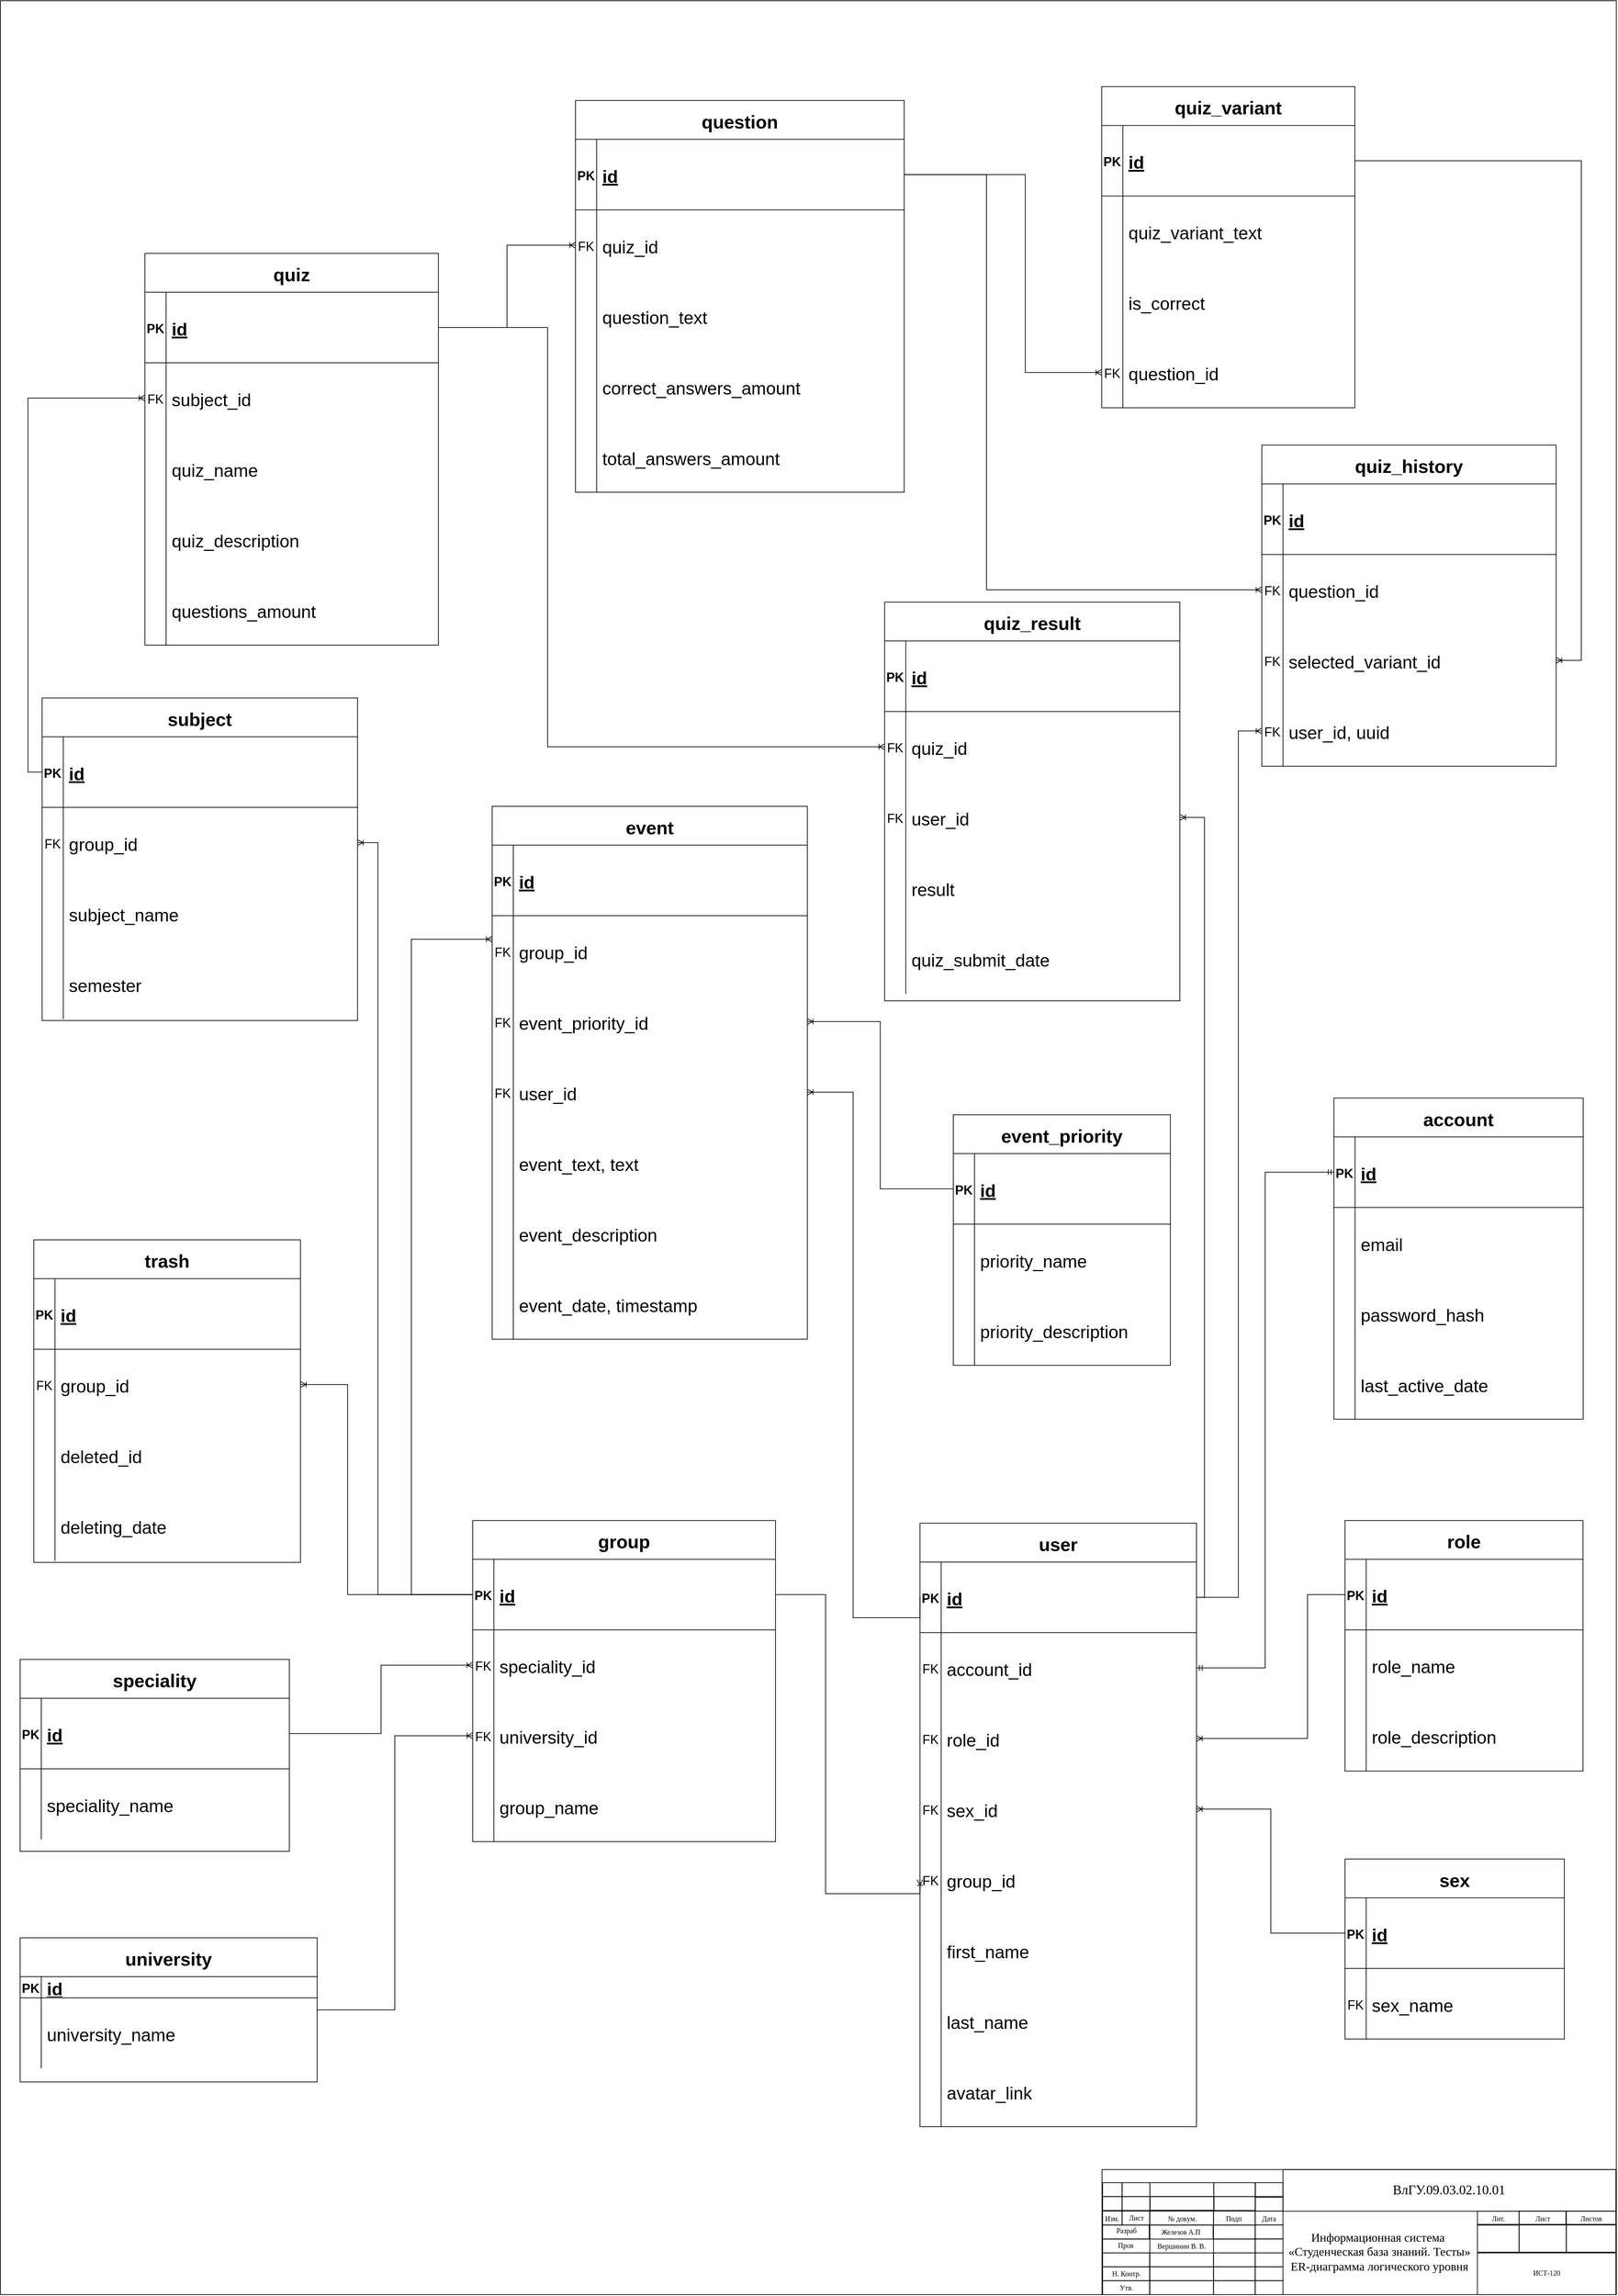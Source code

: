 <mxfile version="18.0.0" type="github">
  <diagram id="R2lEEEUBdFMjLlhIrx00" name="Page-1">
    <mxGraphModel dx="4740" dy="2620" grid="1" gridSize="3.937" guides="1" tooltips="1" connect="1" arrows="1" fold="1" page="1" pageScale="1" pageWidth="2339" pageHeight="3300" math="0" shadow="0" extFonts="Permanent Marker^https://fonts.googleapis.com/css?family=Permanent+Marker">
      <root>
        <mxCell id="0" />
        <mxCell id="1" parent="0" />
        <mxCell id="hRsAympE7n8ipThZUoXn-5" value="" style="group" parent="1" vertex="1" connectable="0">
          <mxGeometry x="23.62" y="20" width="2290.006" height="3250.028" as="geometry" />
        </mxCell>
        <mxCell id="bOlvTl43doBLw3R69mOg-1" value="" style="rounded=0;whiteSpace=wrap;html=1;fillColor=none;" parent="hRsAympE7n8ipThZUoXn-5" vertex="1">
          <mxGeometry width="2290" height="3250" as="geometry" />
        </mxCell>
        <mxCell id="bOlvTl43doBLw3R69mOg-2" value="" style="rounded=0;whiteSpace=wrap;html=1;fillColor=none;" parent="hRsAympE7n8ipThZUoXn-5" vertex="1">
          <mxGeometry x="1561.11" y="3072.86" width="728.35" height="177.165" as="geometry" />
        </mxCell>
        <mxCell id="UN5E2BRM_m0n_mUQd9ct-3" value="" style="rounded=0;whiteSpace=wrap;html=1;fillColor=none;" parent="hRsAympE7n8ipThZUoXn-5" vertex="1">
          <mxGeometry x="1562.01" y="3111.16" width="27.559" height="19.685" as="geometry" />
        </mxCell>
        <mxCell id="UN5E2BRM_m0n_mUQd9ct-4" value="" style="rounded=0;whiteSpace=wrap;html=1;fillColor=none;" parent="hRsAympE7n8ipThZUoXn-5" vertex="1">
          <mxGeometry x="1562.0" y="3131.67" width="27.559" height="19.685" as="geometry" />
        </mxCell>
        <mxCell id="UN5E2BRM_m0n_mUQd9ct-5" value="" style="rounded=0;whiteSpace=wrap;html=1;fillColor=none;" parent="hRsAympE7n8ipThZUoXn-5" vertex="1">
          <mxGeometry x="1562.01" y="3091.47" width="27.559" height="19.685" as="geometry" />
        </mxCell>
        <mxCell id="UN5E2BRM_m0n_mUQd9ct-9" value="" style="rounded=0;whiteSpace=wrap;html=1;fillColor=none;" parent="hRsAympE7n8ipThZUoXn-5" vertex="1">
          <mxGeometry x="1589.57" y="3111.16" width="39.37" height="19.685" as="geometry" />
        </mxCell>
        <mxCell id="UN5E2BRM_m0n_mUQd9ct-10" value="" style="rounded=0;whiteSpace=wrap;html=1;fillColor=none;" parent="hRsAympE7n8ipThZUoXn-5" vertex="1">
          <mxGeometry x="1589.56" y="3131.67" width="39.37" height="19.685" as="geometry" />
        </mxCell>
        <mxCell id="UN5E2BRM_m0n_mUQd9ct-11" value="" style="rounded=0;whiteSpace=wrap;html=1;fillColor=none;" parent="hRsAympE7n8ipThZUoXn-5" vertex="1">
          <mxGeometry x="1589.57" y="3091.47" width="39.37" height="19.685" as="geometry" />
        </mxCell>
        <mxCell id="UN5E2BRM_m0n_mUQd9ct-14" value="" style="rounded=0;whiteSpace=wrap;html=1;fillColor=none;" parent="hRsAympE7n8ipThZUoXn-5" vertex="1">
          <mxGeometry x="1628.94" y="3111.16" width="90.551" height="19.685" as="geometry" />
        </mxCell>
        <mxCell id="UN5E2BRM_m0n_mUQd9ct-15" value="" style="rounded=0;whiteSpace=wrap;html=1;fillColor=none;" parent="hRsAympE7n8ipThZUoXn-5" vertex="1">
          <mxGeometry x="1629.28" y="3110.94" width="90.551" height="19.685" as="geometry" />
        </mxCell>
        <mxCell id="UN5E2BRM_m0n_mUQd9ct-16" value="" style="rounded=0;whiteSpace=wrap;html=1;fillColor=none;" parent="hRsAympE7n8ipThZUoXn-5" vertex="1">
          <mxGeometry x="1628.94" y="3091.47" width="90.551" height="19.685" as="geometry" />
        </mxCell>
        <mxCell id="UN5E2BRM_m0n_mUQd9ct-19" value="" style="rounded=0;whiteSpace=wrap;html=1;fillColor=none;" parent="hRsAympE7n8ipThZUoXn-5" vertex="1">
          <mxGeometry x="1719.49" y="3111.16" width="59.055" height="19.685" as="geometry" />
        </mxCell>
        <mxCell id="UN5E2BRM_m0n_mUQd9ct-20" value="" style="rounded=0;whiteSpace=wrap;html=1;fillColor=none;" parent="hRsAympE7n8ipThZUoXn-5" vertex="1">
          <mxGeometry x="1719.14" y="3131.67" width="59.055" height="19.685" as="geometry" />
        </mxCell>
        <mxCell id="UN5E2BRM_m0n_mUQd9ct-21" value="" style="rounded=0;whiteSpace=wrap;html=1;fillColor=none;" parent="hRsAympE7n8ipThZUoXn-5" vertex="1">
          <mxGeometry x="1719.49" y="3091.47" width="59.055" height="19.685" as="geometry" />
        </mxCell>
        <mxCell id="UN5E2BRM_m0n_mUQd9ct-24" value="" style="rounded=0;whiteSpace=wrap;html=1;fillColor=none;" parent="hRsAympE7n8ipThZUoXn-5" vertex="1">
          <mxGeometry x="1778.21" y="3112" width="39.37" height="19.685" as="geometry" />
        </mxCell>
        <mxCell id="UN5E2BRM_m0n_mUQd9ct-25" value="" style="rounded=0;whiteSpace=wrap;html=1;fillColor=none;" parent="hRsAympE7n8ipThZUoXn-5" vertex="1">
          <mxGeometry x="1778.2" y="3131.67" width="39.37" height="19.685" as="geometry" />
        </mxCell>
        <mxCell id="UN5E2BRM_m0n_mUQd9ct-26" value="" style="rounded=0;whiteSpace=wrap;html=1;fillColor=none;" parent="hRsAympE7n8ipThZUoXn-5" vertex="1">
          <mxGeometry x="1778.19" y="3091.47" width="39.37" height="19.685" as="geometry" />
        </mxCell>
        <mxCell id="UN5E2BRM_m0n_mUQd9ct-27" value="" style="rounded=0;whiteSpace=wrap;html=1;fillColor=none;" parent="hRsAympE7n8ipThZUoXn-5" vertex="1">
          <mxGeometry x="1817.56" y="3072.86" width="472.43" height="59.055" as="geometry" />
        </mxCell>
        <mxCell id="UN5E2BRM_m0n_mUQd9ct-28" value="Изм." style="text;html=1;strokeColor=none;fillColor=none;align=center;verticalAlign=middle;whiteSpace=wrap;rounded=0;fontFamily=Times New Roman;fontSize=10;" parent="hRsAympE7n8ipThZUoXn-5" vertex="1">
          <mxGeometry x="1561.11" y="3131.66" width="27.559" height="19.685" as="geometry" />
        </mxCell>
        <mxCell id="UN5E2BRM_m0n_mUQd9ct-29" value="Лист" style="text;html=1;strokeColor=none;fillColor=none;align=center;verticalAlign=middle;whiteSpace=wrap;rounded=0;fontFamily=Times New Roman;fontSize=10;" parent="hRsAympE7n8ipThZUoXn-5" vertex="1">
          <mxGeometry x="1589.91" y="3130.85" width="39.37" height="19.685" as="geometry" />
        </mxCell>
        <mxCell id="UN5E2BRM_m0n_mUQd9ct-30" value="№ докум." style="text;html=1;strokeColor=none;fillColor=none;align=center;verticalAlign=middle;whiteSpace=wrap;rounded=0;fontFamily=Times New Roman;fontSize=10;" parent="hRsAympE7n8ipThZUoXn-5" vertex="1">
          <mxGeometry x="1629.28" y="3131.66" width="90.551" height="19.68" as="geometry" />
        </mxCell>
        <mxCell id="UN5E2BRM_m0n_mUQd9ct-31" value="Подп" style="text;html=1;strokeColor=none;fillColor=none;align=center;verticalAlign=middle;whiteSpace=wrap;rounded=0;fontFamily=Times New Roman;fontSize=10;" parent="hRsAympE7n8ipThZUoXn-5" vertex="1">
          <mxGeometry x="1718.59" y="3131.93" width="59.055" height="19.68" as="geometry" />
        </mxCell>
        <mxCell id="UN5E2BRM_m0n_mUQd9ct-32" value="Дата" style="text;html=1;strokeColor=none;fillColor=none;align=center;verticalAlign=middle;whiteSpace=wrap;rounded=0;fontFamily=Times New Roman;fontSize=10;" parent="hRsAympE7n8ipThZUoXn-5" vertex="1">
          <mxGeometry x="1778.19" y="3131.93" width="39.37" height="19.685" as="geometry" />
        </mxCell>
        <mxCell id="UN5E2BRM_m0n_mUQd9ct-34" value="" style="rounded=0;whiteSpace=wrap;html=1;fillColor=none;" parent="hRsAympE7n8ipThZUoXn-5" vertex="1">
          <mxGeometry x="1562" y="3151.6" width="66.929" height="19.68" as="geometry" />
        </mxCell>
        <mxCell id="UN5E2BRM_m0n_mUQd9ct-35" value="" style="rounded=0;whiteSpace=wrap;html=1;fillColor=none;" parent="hRsAympE7n8ipThZUoXn-5" vertex="1">
          <mxGeometry x="1562" y="3171.28" width="66.929" height="19.68" as="geometry" />
        </mxCell>
        <mxCell id="UN5E2BRM_m0n_mUQd9ct-36" value="" style="rounded=0;whiteSpace=wrap;html=1;fillColor=none;" parent="hRsAympE7n8ipThZUoXn-5" vertex="1">
          <mxGeometry x="1562" y="3190.96" width="66.929" height="19.68" as="geometry" />
        </mxCell>
        <mxCell id="UN5E2BRM_m0n_mUQd9ct-37" value="" style="rounded=0;whiteSpace=wrap;html=1;fillColor=none;" parent="hRsAympE7n8ipThZUoXn-5" vertex="1">
          <mxGeometry x="1562" y="3210.64" width="66.929" height="19.68" as="geometry" />
        </mxCell>
        <mxCell id="UN5E2BRM_m0n_mUQd9ct-38" value="" style="rounded=0;whiteSpace=wrap;html=1;fillColor=none;" parent="hRsAympE7n8ipThZUoXn-5" vertex="1">
          <mxGeometry x="1562" y="3230.32" width="66.929" height="19.68" as="geometry" />
        </mxCell>
        <mxCell id="UN5E2BRM_m0n_mUQd9ct-39" value="" style="rounded=0;whiteSpace=wrap;html=1;fillColor=none;" parent="hRsAympE7n8ipThZUoXn-5" vertex="1">
          <mxGeometry x="1628.6" y="3131.67" width="90.551" height="19.68" as="geometry" />
        </mxCell>
        <mxCell id="UN5E2BRM_m0n_mUQd9ct-42" value="" style="rounded=0;whiteSpace=wrap;html=1;fillColor=none;" parent="hRsAympE7n8ipThZUoXn-5" vertex="1">
          <mxGeometry x="1628.59" y="3190.96" width="90.551" height="19.68" as="geometry" />
        </mxCell>
        <mxCell id="UN5E2BRM_m0n_mUQd9ct-43" value="" style="rounded=0;whiteSpace=wrap;html=1;fillColor=none;" parent="hRsAympE7n8ipThZUoXn-5" vertex="1">
          <mxGeometry x="1628.59" y="3210.64" width="90.551" height="19.68" as="geometry" />
        </mxCell>
        <mxCell id="UN5E2BRM_m0n_mUQd9ct-44" value="" style="rounded=0;whiteSpace=wrap;html=1;fillColor=none;" parent="hRsAympE7n8ipThZUoXn-5" vertex="1">
          <mxGeometry x="1628.59" y="3230.32" width="90.551" height="19.68" as="geometry" />
        </mxCell>
        <mxCell id="UN5E2BRM_m0n_mUQd9ct-45" value="" style="rounded=0;whiteSpace=wrap;html=1;fillColor=none;" parent="hRsAympE7n8ipThZUoXn-5" vertex="1">
          <mxGeometry x="1719.15" y="3151.61" width="59.055" height="19.68" as="geometry" />
        </mxCell>
        <mxCell id="UN5E2BRM_m0n_mUQd9ct-46" value="" style="rounded=0;whiteSpace=wrap;html=1;fillColor=none;" parent="hRsAympE7n8ipThZUoXn-5" vertex="1">
          <mxGeometry x="1719.14" y="3171.28" width="59.055" height="19.68" as="geometry" />
        </mxCell>
        <mxCell id="UN5E2BRM_m0n_mUQd9ct-48" value="" style="rounded=0;whiteSpace=wrap;html=1;fillColor=none;" parent="hRsAympE7n8ipThZUoXn-5" vertex="1">
          <mxGeometry x="1719.14" y="3190.96" width="59.055" height="19.68" as="geometry" />
        </mxCell>
        <mxCell id="UN5E2BRM_m0n_mUQd9ct-49" value="" style="rounded=0;whiteSpace=wrap;html=1;fillColor=none;" parent="hRsAympE7n8ipThZUoXn-5" vertex="1">
          <mxGeometry x="1719.14" y="3210.64" width="59.055" height="19.68" as="geometry" />
        </mxCell>
        <mxCell id="UN5E2BRM_m0n_mUQd9ct-50" value="" style="rounded=0;whiteSpace=wrap;html=1;fillColor=none;" parent="hRsAympE7n8ipThZUoXn-5" vertex="1">
          <mxGeometry x="1719.14" y="3230.32" width="59.055" height="19.68" as="geometry" />
        </mxCell>
        <mxCell id="UN5E2BRM_m0n_mUQd9ct-51" value="" style="rounded=0;whiteSpace=wrap;html=1;fillColor=none;" parent="hRsAympE7n8ipThZUoXn-5" vertex="1">
          <mxGeometry x="1778.19" y="3151.35" width="39.37" height="19.68" as="geometry" />
        </mxCell>
        <mxCell id="UN5E2BRM_m0n_mUQd9ct-52" value="" style="rounded=0;whiteSpace=wrap;html=1;fillColor=none;" parent="hRsAympE7n8ipThZUoXn-5" vertex="1">
          <mxGeometry x="1778.2" y="3171.28" width="39.37" height="19.68" as="geometry" />
        </mxCell>
        <mxCell id="UN5E2BRM_m0n_mUQd9ct-54" value="" style="rounded=0;whiteSpace=wrap;html=1;fillColor=none;" parent="hRsAympE7n8ipThZUoXn-5" vertex="1">
          <mxGeometry x="1778.2" y="3190.96" width="39.37" height="19.68" as="geometry" />
        </mxCell>
        <mxCell id="UN5E2BRM_m0n_mUQd9ct-55" value="" style="rounded=0;whiteSpace=wrap;html=1;fillColor=none;" parent="hRsAympE7n8ipThZUoXn-5" vertex="1">
          <mxGeometry x="1778.2" y="3210.64" width="39.37" height="19.68" as="geometry" />
        </mxCell>
        <mxCell id="UN5E2BRM_m0n_mUQd9ct-56" value="" style="rounded=0;whiteSpace=wrap;html=1;fillColor=none;" parent="hRsAympE7n8ipThZUoXn-5" vertex="1">
          <mxGeometry x="1778.2" y="3230.32" width="39.37" height="19.68" as="geometry" />
        </mxCell>
        <mxCell id="UN5E2BRM_m0n_mUQd9ct-58" value="" style="rounded=0;whiteSpace=wrap;html=1;fontFamily=Times New Roman;fontSize=10;fillColor=none;" parent="hRsAympE7n8ipThZUoXn-5" vertex="1">
          <mxGeometry x="2218.59" y="3131.68" width="70.866" height="19.685" as="geometry" />
        </mxCell>
        <mxCell id="UN5E2BRM_m0n_mUQd9ct-59" value="" style="rounded=0;whiteSpace=wrap;html=1;fontFamily=Times New Roman;fontSize=10;fillColor=none;" parent="hRsAympE7n8ipThZUoXn-5" vertex="1">
          <mxGeometry x="2219.14" y="3150.53" width="70.866" height="39.37" as="geometry" />
        </mxCell>
        <mxCell id="UN5E2BRM_m0n_mUQd9ct-65" value="" style="rounded=0;whiteSpace=wrap;html=1;fontFamily=Times New Roman;fontSize=10;fillColor=none;" parent="hRsAympE7n8ipThZUoXn-5" vertex="1">
          <mxGeometry x="2152.23" y="3131.68" width="66.929" height="19.685" as="geometry" />
        </mxCell>
        <mxCell id="UN5E2BRM_m0n_mUQd9ct-66" value="" style="rounded=0;whiteSpace=wrap;html=1;fontFamily=Times New Roman;fontSize=10;fillColor=none;" parent="hRsAympE7n8ipThZUoXn-5" vertex="1">
          <mxGeometry x="2152.21" y="3150.53" width="66.929" height="39.37" as="geometry" />
        </mxCell>
        <mxCell id="UN5E2BRM_m0n_mUQd9ct-68" value="" style="rounded=0;whiteSpace=wrap;html=1;fontFamily=Times New Roman;fontSize=10;fillColor=none;" parent="hRsAympE7n8ipThZUoXn-5" vertex="1">
          <mxGeometry x="2093.18" y="3131.92" width="59.055" height="19.685" as="geometry" />
        </mxCell>
        <mxCell id="UN5E2BRM_m0n_mUQd9ct-69" value="" style="rounded=0;whiteSpace=wrap;html=1;fontFamily=Times New Roman;fontSize=10;fillColor=none;" parent="hRsAympE7n8ipThZUoXn-5" vertex="1">
          <mxGeometry x="2093.16" y="3150.53" width="59.05" height="39.37" as="geometry" />
        </mxCell>
        <mxCell id="UN5E2BRM_m0n_mUQd9ct-71" value="" style="rounded=0;whiteSpace=wrap;html=1;fontFamily=Times New Roman;fontSize=10;fillColor=none;" parent="hRsAympE7n8ipThZUoXn-5" vertex="1">
          <mxGeometry x="2093.14" y="3190.97" width="196.85" height="59.055" as="geometry" />
        </mxCell>
        <mxCell id="UN5E2BRM_m0n_mUQd9ct-72" value="Разраб" style="text;html=1;strokeColor=none;fillColor=none;align=center;verticalAlign=middle;whiteSpace=wrap;rounded=0;fontFamily=Times New Roman;fontSize=10;" parent="hRsAympE7n8ipThZUoXn-5" vertex="1">
          <mxGeometry x="1562.35" y="3149.47" width="66.929" height="19.68" as="geometry" />
        </mxCell>
        <mxCell id="UN5E2BRM_m0n_mUQd9ct-73" value="Пров" style="text;html=1;strokeColor=none;fillColor=none;align=center;verticalAlign=middle;whiteSpace=wrap;rounded=0;fontFamily=Times New Roman;fontSize=10;" parent="hRsAympE7n8ipThZUoXn-5" vertex="1">
          <mxGeometry x="1561.107" y="3170.217" width="66.929" height="19.68" as="geometry" />
        </mxCell>
        <mxCell id="UN5E2BRM_m0n_mUQd9ct-75" value="Н. Контр." style="text;html=1;strokeColor=none;fillColor=none;align=center;verticalAlign=middle;whiteSpace=wrap;rounded=0;fontFamily=Times New Roman;fontSize=10;" parent="hRsAympE7n8ipThZUoXn-5" vertex="1">
          <mxGeometry x="1562.001" y="3210.641" width="66.929" height="19.68" as="geometry" />
        </mxCell>
        <mxCell id="UN5E2BRM_m0n_mUQd9ct-76" value="Утв." style="text;html=1;strokeColor=none;fillColor=none;align=center;verticalAlign=middle;whiteSpace=wrap;rounded=0;fontFamily=Times New Roman;fontSize=10;" parent="hRsAympE7n8ipThZUoXn-5" vertex="1">
          <mxGeometry x="1562.008" y="3230.348" width="66.929" height="19.68" as="geometry" />
        </mxCell>
        <mxCell id="UN5E2BRM_m0n_mUQd9ct-77" value="Лит." style="text;html=1;strokeColor=none;fillColor=none;align=center;verticalAlign=middle;whiteSpace=wrap;rounded=0;fontFamily=Times New Roman;fontSize=10;" parent="hRsAympE7n8ipThZUoXn-5" vertex="1">
          <mxGeometry x="2093.18" y="3131.93" width="59.055" height="19.68" as="geometry" />
        </mxCell>
        <mxCell id="UN5E2BRM_m0n_mUQd9ct-78" value="Лист" style="text;html=1;strokeColor=none;fillColor=none;align=center;verticalAlign=middle;whiteSpace=wrap;rounded=0;fontFamily=Times New Roman;fontSize=10;" parent="hRsAympE7n8ipThZUoXn-5" vertex="1">
          <mxGeometry x="2152.232" y="3131.682" width="66.929" height="19.68" as="geometry" />
        </mxCell>
        <mxCell id="UN5E2BRM_m0n_mUQd9ct-79" value="Листов" style="text;html=1;strokeColor=none;fillColor=none;align=center;verticalAlign=middle;whiteSpace=wrap;rounded=0;fontFamily=Times New Roman;fontSize=10;" parent="hRsAympE7n8ipThZUoXn-5" vertex="1">
          <mxGeometry x="2219.16" y="3131.68" width="69.75" height="19.68" as="geometry" />
        </mxCell>
        <mxCell id="UN5E2BRM_m0n_mUQd9ct-80" value="" style="rounded=0;whiteSpace=wrap;html=1;fillColor=none;" parent="hRsAympE7n8ipThZUoXn-5" vertex="1">
          <mxGeometry x="1628.04" y="3151.61" width="90.551" height="19.685" as="geometry" />
        </mxCell>
        <mxCell id="UN5E2BRM_m0n_mUQd9ct-81" value="Вершинин В. В." style="text;html=1;strokeColor=none;fillColor=none;align=center;verticalAlign=middle;whiteSpace=wrap;rounded=0;fontFamily=Times New Roman;fontSize=10;" parent="hRsAympE7n8ipThZUoXn-5" vertex="1">
          <mxGeometry x="1629.28" y="3171.03" width="88.74" height="19.68" as="geometry" />
        </mxCell>
        <mxCell id="UN5E2BRM_m0n_mUQd9ct-82" value="Железов А.П" style="text;html=1;strokeColor=none;fillColor=none;align=center;verticalAlign=middle;whiteSpace=wrap;rounded=0;fontFamily=Times New Roman;fontSize=10;" parent="hRsAympE7n8ipThZUoXn-5" vertex="1">
          <mxGeometry x="1628.597" y="3151.337" width="88.74" height="19.68" as="geometry" />
        </mxCell>
        <mxCell id="UN5E2BRM_m0n_mUQd9ct-83" value="&lt;span style=&quot;font-size: 14.0pt ; line-height: 150% ; font-family: &amp;quot;times new roman&amp;quot; , serif&quot;&gt;ВлГУ.09.03.02.10.01&lt;/span&gt;" style="text;html=1;strokeColor=none;fillColor=none;align=center;verticalAlign=middle;whiteSpace=wrap;rounded=0;fontFamily=Times New Roman;fontSize=10;" parent="hRsAympE7n8ipThZUoXn-5" vertex="1">
          <mxGeometry x="1817.56" y="3072.86" width="471.33" height="56.74" as="geometry" />
        </mxCell>
        <mxCell id="UN5E2BRM_m0n_mUQd9ct-84" value="ИСТ-120" style="text;html=1;strokeColor=none;fillColor=none;align=center;verticalAlign=middle;whiteSpace=wrap;rounded=0;fontFamily=Times New Roman;fontSize=10;" parent="hRsAympE7n8ipThZUoXn-5" vertex="1">
          <mxGeometry x="2093.18" y="3189.9" width="195.71" height="57.81" as="geometry" />
        </mxCell>
        <mxCell id="UN5E2BRM_m0n_mUQd9ct-85" value="&lt;div style=&quot;&quot;&gt;&lt;span style=&quot;font-size: 17px; background-color: initial;&quot;&gt;Информационная система&amp;nbsp; «&lt;/span&gt;&lt;span style=&quot;background-color: initial; font-size: 17px; text-align: left;&quot;&gt;Студенческая база знаний. Тесты»&lt;/span&gt;&lt;/div&gt;&lt;font style=&quot;font-size: 17px&quot;&gt;ER-диаграмма логического уровня&lt;br&gt;&lt;/font&gt;" style="text;html=1;strokeColor=none;fillColor=none;align=center;verticalAlign=middle;whiteSpace=wrap;rounded=0;fontFamily=Times New Roman;fontSize=10;" parent="hRsAympE7n8ipThZUoXn-5" vertex="1">
          <mxGeometry x="1817.58" y="3131.93" width="274.46" height="116.09" as="geometry" />
        </mxCell>
        <mxCell id="wQAFLfGIhW9gEui9MyVe-332" value="event_priority" style="shape=table;startSize=55;container=1;collapsible=1;childLayout=tableLayout;fixedRows=1;rowLines=0;fontStyle=1;align=center;resizeLast=1;fontSize=26;" parent="hRsAympE7n8ipThZUoXn-5" vertex="1">
          <mxGeometry x="1350.39" y="1578.42" width="307.61" height="355" as="geometry">
            <mxRectangle x="1253.5" y="1413.07" width="204.724" height="35.433" as="alternateBounds" />
          </mxGeometry>
        </mxCell>
        <mxCell id="wQAFLfGIhW9gEui9MyVe-333" value="" style="shape=tableRow;horizontal=0;startSize=0;swimlaneHead=0;swimlaneBody=0;fillColor=none;collapsible=0;dropTarget=0;points=[[0,0.5],[1,0.5]];portConstraint=eastwest;top=0;left=0;right=0;bottom=1;" parent="wQAFLfGIhW9gEui9MyVe-332" vertex="1">
          <mxGeometry y="55" width="307.61" height="100" as="geometry" />
        </mxCell>
        <mxCell id="wQAFLfGIhW9gEui9MyVe-334" value="PK" style="shape=partialRectangle;connectable=0;fillColor=none;top=0;left=0;bottom=0;right=0;fontStyle=1;overflow=hidden;fontSize=18;" parent="wQAFLfGIhW9gEui9MyVe-333" vertex="1">
          <mxGeometry width="30" height="100" as="geometry">
            <mxRectangle width="30" height="100" as="alternateBounds" />
          </mxGeometry>
        </mxCell>
        <mxCell id="wQAFLfGIhW9gEui9MyVe-335" value="id" style="shape=partialRectangle;connectable=0;fillColor=none;top=0;left=0;bottom=0;right=0;align=left;spacingLeft=6;fontStyle=5;overflow=hidden;fontSize=25;" parent="wQAFLfGIhW9gEui9MyVe-333" vertex="1">
          <mxGeometry x="30" width="277.61" height="100" as="geometry">
            <mxRectangle width="277.61" height="100" as="alternateBounds" />
          </mxGeometry>
        </mxCell>
        <mxCell id="wQAFLfGIhW9gEui9MyVe-336" value="" style="shape=tableRow;horizontal=0;startSize=0;swimlaneHead=0;swimlaneBody=0;fillColor=none;collapsible=0;dropTarget=0;points=[[0,0.5],[1,0.5]];portConstraint=eastwest;top=0;left=0;right=0;bottom=0;" parent="wQAFLfGIhW9gEui9MyVe-332" vertex="1">
          <mxGeometry y="155" width="307.61" height="100" as="geometry" />
        </mxCell>
        <mxCell id="wQAFLfGIhW9gEui9MyVe-337" value="" style="shape=partialRectangle;connectable=0;fillColor=none;top=0;left=0;bottom=0;right=0;editable=1;overflow=hidden;" parent="wQAFLfGIhW9gEui9MyVe-336" vertex="1">
          <mxGeometry width="30" height="100" as="geometry">
            <mxRectangle width="30" height="100" as="alternateBounds" />
          </mxGeometry>
        </mxCell>
        <mxCell id="wQAFLfGIhW9gEui9MyVe-338" value="priority_name" style="shape=partialRectangle;connectable=0;fillColor=none;top=0;left=0;bottom=0;right=0;align=left;spacingLeft=6;overflow=hidden;fontSize=25;" parent="wQAFLfGIhW9gEui9MyVe-336" vertex="1">
          <mxGeometry x="30" width="277.61" height="100" as="geometry">
            <mxRectangle width="277.61" height="100" as="alternateBounds" />
          </mxGeometry>
        </mxCell>
        <mxCell id="wQAFLfGIhW9gEui9MyVe-339" value="" style="shape=tableRow;horizontal=0;startSize=0;swimlaneHead=0;swimlaneBody=0;fillColor=none;collapsible=0;dropTarget=0;points=[[0,0.5],[1,0.5]];portConstraint=eastwest;top=0;left=0;right=0;bottom=0;" parent="wQAFLfGIhW9gEui9MyVe-332" vertex="1">
          <mxGeometry y="255" width="307.61" height="100" as="geometry" />
        </mxCell>
        <mxCell id="wQAFLfGIhW9gEui9MyVe-340" value="" style="shape=partialRectangle;connectable=0;fillColor=none;top=0;left=0;bottom=0;right=0;editable=1;overflow=hidden;" parent="wQAFLfGIhW9gEui9MyVe-339" vertex="1">
          <mxGeometry width="30" height="100" as="geometry">
            <mxRectangle width="30" height="100" as="alternateBounds" />
          </mxGeometry>
        </mxCell>
        <mxCell id="wQAFLfGIhW9gEui9MyVe-341" value="priority_description" style="shape=partialRectangle;connectable=0;fillColor=none;top=0;left=0;bottom=0;right=0;align=left;spacingLeft=6;overflow=hidden;fontSize=25;" parent="wQAFLfGIhW9gEui9MyVe-339" vertex="1">
          <mxGeometry x="30" width="277.61" height="100" as="geometry">
            <mxRectangle width="277.61" height="100" as="alternateBounds" />
          </mxGeometry>
        </mxCell>
        <mxCell id="wQAFLfGIhW9gEui9MyVe-410" value="quiz_history" style="shape=table;startSize=55;container=1;collapsible=1;childLayout=tableLayout;fixedRows=1;rowLines=0;fontStyle=1;align=center;resizeLast=1;fontSize=26;" parent="hRsAympE7n8ipThZUoXn-5" vertex="1">
          <mxGeometry x="1787.63" y="629.6" width="417.09" height="455" as="geometry" />
        </mxCell>
        <mxCell id="wQAFLfGIhW9gEui9MyVe-411" value="" style="shape=tableRow;horizontal=0;startSize=0;swimlaneHead=0;swimlaneBody=0;fillColor=none;collapsible=0;dropTarget=0;points=[[0,0.5],[1,0.5]];portConstraint=eastwest;top=0;left=0;right=0;bottom=1;" parent="wQAFLfGIhW9gEui9MyVe-410" vertex="1">
          <mxGeometry y="55" width="417.09" height="100" as="geometry" />
        </mxCell>
        <mxCell id="wQAFLfGIhW9gEui9MyVe-412" value="PK" style="shape=partialRectangle;connectable=0;fillColor=none;top=0;left=0;bottom=0;right=0;fontStyle=1;overflow=hidden;fontSize=18;" parent="wQAFLfGIhW9gEui9MyVe-411" vertex="1">
          <mxGeometry width="30" height="100" as="geometry">
            <mxRectangle width="30" height="100" as="alternateBounds" />
          </mxGeometry>
        </mxCell>
        <mxCell id="wQAFLfGIhW9gEui9MyVe-413" value="id" style="shape=partialRectangle;connectable=0;fillColor=none;top=0;left=0;bottom=0;right=0;align=left;spacingLeft=6;fontStyle=5;overflow=hidden;fontSize=25;" parent="wQAFLfGIhW9gEui9MyVe-411" vertex="1">
          <mxGeometry x="30" width="387.09" height="100" as="geometry">
            <mxRectangle width="387.09" height="100" as="alternateBounds" />
          </mxGeometry>
        </mxCell>
        <mxCell id="wQAFLfGIhW9gEui9MyVe-414" value="" style="shape=tableRow;horizontal=0;startSize=0;swimlaneHead=0;swimlaneBody=0;fillColor=none;collapsible=0;dropTarget=0;points=[[0,0.5],[1,0.5]];portConstraint=eastwest;top=0;left=0;right=0;bottom=0;" parent="wQAFLfGIhW9gEui9MyVe-410" vertex="1">
          <mxGeometry y="155" width="417.09" height="100" as="geometry" />
        </mxCell>
        <mxCell id="wQAFLfGIhW9gEui9MyVe-415" value="FK" style="shape=partialRectangle;connectable=0;fillColor=none;top=0;left=0;bottom=0;right=0;fontStyle=0;overflow=hidden;fontSize=18;" parent="wQAFLfGIhW9gEui9MyVe-414" vertex="1">
          <mxGeometry width="30" height="100" as="geometry">
            <mxRectangle width="30" height="100" as="alternateBounds" />
          </mxGeometry>
        </mxCell>
        <mxCell id="wQAFLfGIhW9gEui9MyVe-416" value="question_id" style="shape=partialRectangle;connectable=0;fillColor=none;top=0;left=0;bottom=0;right=0;align=left;spacingLeft=6;fontStyle=0;overflow=hidden;fontSize=25;" parent="wQAFLfGIhW9gEui9MyVe-414" vertex="1">
          <mxGeometry x="30" width="387.09" height="100" as="geometry">
            <mxRectangle width="387.09" height="100" as="alternateBounds" />
          </mxGeometry>
        </mxCell>
        <mxCell id="wQAFLfGIhW9gEui9MyVe-417" value="" style="shape=tableRow;horizontal=0;startSize=0;swimlaneHead=0;swimlaneBody=0;fillColor=none;collapsible=0;dropTarget=0;points=[[0,0.5],[1,0.5]];portConstraint=eastwest;top=0;left=0;right=0;bottom=0;" parent="wQAFLfGIhW9gEui9MyVe-410" vertex="1">
          <mxGeometry y="255" width="417.09" height="100" as="geometry" />
        </mxCell>
        <mxCell id="wQAFLfGIhW9gEui9MyVe-418" value="FK" style="shape=partialRectangle;connectable=0;fillColor=none;top=0;left=0;bottom=0;right=0;fontStyle=0;overflow=hidden;fontSize=18;" parent="wQAFLfGIhW9gEui9MyVe-417" vertex="1">
          <mxGeometry width="30" height="100" as="geometry">
            <mxRectangle width="30" height="100" as="alternateBounds" />
          </mxGeometry>
        </mxCell>
        <mxCell id="wQAFLfGIhW9gEui9MyVe-419" value="selected_variant_id" style="shape=partialRectangle;connectable=0;fillColor=none;top=0;left=0;bottom=0;right=0;align=left;spacingLeft=6;fontStyle=0;overflow=hidden;fontSize=25;" parent="wQAFLfGIhW9gEui9MyVe-417" vertex="1">
          <mxGeometry x="30" width="387.09" height="100" as="geometry">
            <mxRectangle width="387.09" height="100" as="alternateBounds" />
          </mxGeometry>
        </mxCell>
        <mxCell id="wQAFLfGIhW9gEui9MyVe-420" value="" style="shape=tableRow;horizontal=0;startSize=0;swimlaneHead=0;swimlaneBody=0;fillColor=none;collapsible=0;dropTarget=0;points=[[0,0.5],[1,0.5]];portConstraint=eastwest;top=0;left=0;right=0;bottom=0;" parent="wQAFLfGIhW9gEui9MyVe-410" vertex="1">
          <mxGeometry y="355" width="417.09" height="100" as="geometry" />
        </mxCell>
        <mxCell id="wQAFLfGIhW9gEui9MyVe-421" value="FK" style="shape=partialRectangle;connectable=0;fillColor=none;top=0;left=0;bottom=0;right=0;fontStyle=0;overflow=hidden;fontSize=18;" parent="wQAFLfGIhW9gEui9MyVe-420" vertex="1">
          <mxGeometry width="30" height="100" as="geometry">
            <mxRectangle width="30" height="100" as="alternateBounds" />
          </mxGeometry>
        </mxCell>
        <mxCell id="wQAFLfGIhW9gEui9MyVe-422" value="user_id, uuid" style="shape=partialRectangle;connectable=0;fillColor=none;top=0;left=0;bottom=0;right=0;align=left;spacingLeft=6;fontStyle=0;overflow=hidden;fontSize=25;" parent="wQAFLfGIhW9gEui9MyVe-420" vertex="1">
          <mxGeometry x="30" width="387.09" height="100" as="geometry">
            <mxRectangle width="387.09" height="100" as="alternateBounds" />
          </mxGeometry>
        </mxCell>
        <mxCell id="wQAFLfGIhW9gEui9MyVe-346" value="account" style="shape=table;startSize=55;container=1;collapsible=1;childLayout=tableLayout;fixedRows=1;rowLines=0;fontStyle=1;align=center;resizeLast=1;fontSize=26;" parent="hRsAympE7n8ipThZUoXn-5" vertex="1">
          <mxGeometry x="1889.76" y="1554.8" width="353.3" height="455" as="geometry">
            <mxRectangle x="370" y="990" width="80" height="30" as="alternateBounds" />
          </mxGeometry>
        </mxCell>
        <mxCell id="wQAFLfGIhW9gEui9MyVe-347" value="" style="shape=tableRow;horizontal=0;startSize=0;swimlaneHead=0;swimlaneBody=0;fillColor=none;collapsible=0;dropTarget=0;points=[[0,0.5],[1,0.5]];portConstraint=eastwest;top=0;left=0;right=0;bottom=1;" parent="wQAFLfGIhW9gEui9MyVe-346" vertex="1">
          <mxGeometry y="55" width="353.3" height="100" as="geometry" />
        </mxCell>
        <mxCell id="wQAFLfGIhW9gEui9MyVe-348" value="PK" style="shape=partialRectangle;connectable=0;fillColor=none;top=0;left=0;bottom=0;right=0;fontStyle=1;overflow=hidden;fontSize=18;" parent="wQAFLfGIhW9gEui9MyVe-347" vertex="1">
          <mxGeometry width="30" height="100" as="geometry">
            <mxRectangle width="30" height="100" as="alternateBounds" />
          </mxGeometry>
        </mxCell>
        <mxCell id="wQAFLfGIhW9gEui9MyVe-349" value="id" style="shape=partialRectangle;connectable=0;fillColor=none;top=0;left=0;bottom=0;right=0;align=left;spacingLeft=6;fontStyle=5;overflow=hidden;fontSize=25;" parent="wQAFLfGIhW9gEui9MyVe-347" vertex="1">
          <mxGeometry x="30" width="323.3" height="100" as="geometry">
            <mxRectangle width="323.3" height="100" as="alternateBounds" />
          </mxGeometry>
        </mxCell>
        <mxCell id="wQAFLfGIhW9gEui9MyVe-350" value="" style="shape=tableRow;horizontal=0;startSize=0;swimlaneHead=0;swimlaneBody=0;fillColor=none;collapsible=0;dropTarget=0;points=[[0,0.5],[1,0.5]];portConstraint=eastwest;top=0;left=0;right=0;bottom=0;" parent="wQAFLfGIhW9gEui9MyVe-346" vertex="1">
          <mxGeometry y="155" width="353.3" height="100" as="geometry" />
        </mxCell>
        <mxCell id="wQAFLfGIhW9gEui9MyVe-351" value="" style="shape=partialRectangle;connectable=0;fillColor=none;top=0;left=0;bottom=0;right=0;editable=1;overflow=hidden;" parent="wQAFLfGIhW9gEui9MyVe-350" vertex="1">
          <mxGeometry width="30" height="100" as="geometry">
            <mxRectangle width="30" height="100" as="alternateBounds" />
          </mxGeometry>
        </mxCell>
        <mxCell id="wQAFLfGIhW9gEui9MyVe-352" value="email" style="shape=partialRectangle;connectable=0;fillColor=none;top=0;left=0;bottom=0;right=0;align=left;spacingLeft=6;overflow=hidden;fontSize=25;" parent="wQAFLfGIhW9gEui9MyVe-350" vertex="1">
          <mxGeometry x="30" width="323.3" height="100" as="geometry">
            <mxRectangle width="323.3" height="100" as="alternateBounds" />
          </mxGeometry>
        </mxCell>
        <mxCell id="wQAFLfGIhW9gEui9MyVe-353" value="" style="shape=tableRow;horizontal=0;startSize=0;swimlaneHead=0;swimlaneBody=0;fillColor=none;collapsible=0;dropTarget=0;points=[[0,0.5],[1,0.5]];portConstraint=eastwest;top=0;left=0;right=0;bottom=0;" parent="wQAFLfGIhW9gEui9MyVe-346" vertex="1">
          <mxGeometry y="255" width="353.3" height="100" as="geometry" />
        </mxCell>
        <mxCell id="wQAFLfGIhW9gEui9MyVe-354" value="" style="shape=partialRectangle;connectable=0;fillColor=none;top=0;left=0;bottom=0;right=0;editable=1;overflow=hidden;" parent="wQAFLfGIhW9gEui9MyVe-353" vertex="1">
          <mxGeometry width="30" height="100" as="geometry">
            <mxRectangle width="30" height="100" as="alternateBounds" />
          </mxGeometry>
        </mxCell>
        <mxCell id="wQAFLfGIhW9gEui9MyVe-355" value="password_hash" style="shape=partialRectangle;connectable=0;fillColor=none;top=0;left=0;bottom=0;right=0;align=left;spacingLeft=6;overflow=hidden;fontSize=25;" parent="wQAFLfGIhW9gEui9MyVe-353" vertex="1">
          <mxGeometry x="30" width="323.3" height="100" as="geometry">
            <mxRectangle width="323.3" height="100" as="alternateBounds" />
          </mxGeometry>
        </mxCell>
        <mxCell id="wQAFLfGIhW9gEui9MyVe-356" value="" style="shape=tableRow;horizontal=0;startSize=0;swimlaneHead=0;swimlaneBody=0;fillColor=none;collapsible=0;dropTarget=0;points=[[0,0.5],[1,0.5]];portConstraint=eastwest;top=0;left=0;right=0;bottom=0;" parent="wQAFLfGIhW9gEui9MyVe-346" vertex="1">
          <mxGeometry y="355" width="353.3" height="100" as="geometry" />
        </mxCell>
        <mxCell id="wQAFLfGIhW9gEui9MyVe-357" value="" style="shape=partialRectangle;connectable=0;fillColor=none;top=0;left=0;bottom=0;right=0;editable=1;overflow=hidden;" parent="wQAFLfGIhW9gEui9MyVe-356" vertex="1">
          <mxGeometry width="30" height="100" as="geometry">
            <mxRectangle width="30" height="100" as="alternateBounds" />
          </mxGeometry>
        </mxCell>
        <mxCell id="wQAFLfGIhW9gEui9MyVe-358" value="last_active_date" style="shape=partialRectangle;connectable=0;fillColor=none;top=0;left=0;bottom=0;right=0;align=left;spacingLeft=6;overflow=hidden;fontSize=25;" parent="wQAFLfGIhW9gEui9MyVe-356" vertex="1">
          <mxGeometry x="30" width="323.3" height="100" as="geometry">
            <mxRectangle width="323.3" height="100" as="alternateBounds" />
          </mxGeometry>
        </mxCell>
        <mxCell id="wQAFLfGIhW9gEui9MyVe-433" value="university" style="shape=table;startSize=55;container=1;collapsible=1;childLayout=tableLayout;fixedRows=1;rowLines=0;fontStyle=1;align=center;resizeLast=1;fontSize=26;" parent="hRsAympE7n8ipThZUoXn-5" vertex="1">
          <mxGeometry x="27.88" y="2744.49" width="420.94" height="204.32" as="geometry" />
        </mxCell>
        <mxCell id="wQAFLfGIhW9gEui9MyVe-434" value="" style="shape=tableRow;horizontal=0;startSize=0;swimlaneHead=0;swimlaneBody=0;fillColor=none;collapsible=0;dropTarget=0;points=[[0,0.5],[1,0.5]];portConstraint=eastwest;top=0;left=0;right=0;bottom=1;" parent="wQAFLfGIhW9gEui9MyVe-433" vertex="1">
          <mxGeometry y="55" width="420.94" height="30" as="geometry" />
        </mxCell>
        <mxCell id="wQAFLfGIhW9gEui9MyVe-435" value="PK" style="shape=partialRectangle;connectable=0;fillColor=none;top=0;left=0;bottom=0;right=0;fontStyle=1;overflow=hidden;fontSize=18;" parent="wQAFLfGIhW9gEui9MyVe-434" vertex="1">
          <mxGeometry width="30" height="30" as="geometry">
            <mxRectangle width="30" height="30" as="alternateBounds" />
          </mxGeometry>
        </mxCell>
        <mxCell id="wQAFLfGIhW9gEui9MyVe-436" value="id" style="shape=partialRectangle;connectable=0;fillColor=none;top=0;left=0;bottom=0;right=0;align=left;spacingLeft=6;fontStyle=5;overflow=hidden;fontSize=25;" parent="wQAFLfGIhW9gEui9MyVe-434" vertex="1">
          <mxGeometry x="30" width="390.94" height="30" as="geometry">
            <mxRectangle width="390.94" height="30" as="alternateBounds" />
          </mxGeometry>
        </mxCell>
        <mxCell id="wQAFLfGIhW9gEui9MyVe-437" value="" style="shape=tableRow;horizontal=0;startSize=0;swimlaneHead=0;swimlaneBody=0;fillColor=none;collapsible=0;dropTarget=0;points=[[0,0.5],[1,0.5]];portConstraint=eastwest;top=0;left=0;right=0;bottom=0;" parent="wQAFLfGIhW9gEui9MyVe-433" vertex="1">
          <mxGeometry y="85" width="420.94" height="100" as="geometry" />
        </mxCell>
        <mxCell id="wQAFLfGIhW9gEui9MyVe-438" value="" style="shape=partialRectangle;connectable=0;fillColor=none;top=0;left=0;bottom=0;right=0;editable=1;overflow=hidden;" parent="wQAFLfGIhW9gEui9MyVe-437" vertex="1">
          <mxGeometry width="30" height="100" as="geometry">
            <mxRectangle width="30" height="100" as="alternateBounds" />
          </mxGeometry>
        </mxCell>
        <mxCell id="wQAFLfGIhW9gEui9MyVe-439" value="university_name" style="shape=partialRectangle;connectable=0;fillColor=none;top=0;left=0;bottom=0;right=0;align=left;spacingLeft=6;overflow=hidden;fontSize=25;" parent="wQAFLfGIhW9gEui9MyVe-437" vertex="1">
          <mxGeometry x="30" width="390.94" height="100" as="geometry">
            <mxRectangle width="390.94" height="100" as="alternateBounds" />
          </mxGeometry>
        </mxCell>
        <mxCell id="wQAFLfGIhW9gEui9MyVe-271" value="group" style="shape=table;startSize=55;container=1;collapsible=1;childLayout=tableLayout;fixedRows=1;rowLines=0;fontStyle=1;align=center;resizeLast=1;fontSize=26;" parent="hRsAympE7n8ipThZUoXn-5" vertex="1">
          <mxGeometry x="669.29" y="2153.22" width="429.13" height="455" as="geometry" />
        </mxCell>
        <mxCell id="wQAFLfGIhW9gEui9MyVe-272" value="" style="shape=tableRow;horizontal=0;startSize=0;swimlaneHead=0;swimlaneBody=0;fillColor=none;collapsible=0;dropTarget=0;points=[[0,0.5],[1,0.5]];portConstraint=eastwest;top=0;left=0;right=0;bottom=1;" parent="wQAFLfGIhW9gEui9MyVe-271" vertex="1">
          <mxGeometry y="55" width="429.13" height="100" as="geometry" />
        </mxCell>
        <mxCell id="wQAFLfGIhW9gEui9MyVe-273" value="PK" style="shape=partialRectangle;connectable=0;fillColor=none;top=0;left=0;bottom=0;right=0;fontStyle=1;overflow=hidden;fontSize=18;" parent="wQAFLfGIhW9gEui9MyVe-272" vertex="1">
          <mxGeometry width="30" height="100" as="geometry">
            <mxRectangle width="30" height="100" as="alternateBounds" />
          </mxGeometry>
        </mxCell>
        <mxCell id="wQAFLfGIhW9gEui9MyVe-274" value="id" style="shape=partialRectangle;connectable=0;fillColor=none;top=0;left=0;bottom=0;right=0;align=left;spacingLeft=6;fontStyle=5;overflow=hidden;fontSize=25;" parent="wQAFLfGIhW9gEui9MyVe-272" vertex="1">
          <mxGeometry x="30" width="399.13" height="100" as="geometry">
            <mxRectangle width="399.13" height="100" as="alternateBounds" />
          </mxGeometry>
        </mxCell>
        <mxCell id="wQAFLfGIhW9gEui9MyVe-275" value="" style="shape=tableRow;horizontal=0;startSize=0;swimlaneHead=0;swimlaneBody=0;fillColor=none;collapsible=0;dropTarget=0;points=[[0,0.5],[1,0.5]];portConstraint=eastwest;top=0;left=0;right=0;bottom=0;" parent="wQAFLfGIhW9gEui9MyVe-271" vertex="1">
          <mxGeometry y="155" width="429.13" height="100" as="geometry" />
        </mxCell>
        <mxCell id="wQAFLfGIhW9gEui9MyVe-276" value="FK" style="shape=partialRectangle;connectable=0;fillColor=none;top=0;left=0;bottom=0;right=0;fontStyle=0;overflow=hidden;fontSize=18;" parent="wQAFLfGIhW9gEui9MyVe-275" vertex="1">
          <mxGeometry width="30" height="100" as="geometry">
            <mxRectangle width="30" height="100" as="alternateBounds" />
          </mxGeometry>
        </mxCell>
        <mxCell id="wQAFLfGIhW9gEui9MyVe-277" value="speciality_id" style="shape=partialRectangle;connectable=0;fillColor=none;top=0;left=0;bottom=0;right=0;align=left;spacingLeft=6;fontStyle=0;overflow=hidden;fontSize=25;" parent="wQAFLfGIhW9gEui9MyVe-275" vertex="1">
          <mxGeometry x="30" width="399.13" height="100" as="geometry">
            <mxRectangle width="399.13" height="100" as="alternateBounds" />
          </mxGeometry>
        </mxCell>
        <mxCell id="wQAFLfGIhW9gEui9MyVe-278" value="" style="shape=tableRow;horizontal=0;startSize=0;swimlaneHead=0;swimlaneBody=0;fillColor=none;collapsible=0;dropTarget=0;points=[[0,0.5],[1,0.5]];portConstraint=eastwest;top=0;left=0;right=0;bottom=0;" parent="wQAFLfGIhW9gEui9MyVe-271" vertex="1">
          <mxGeometry y="255" width="429.13" height="100" as="geometry" />
        </mxCell>
        <mxCell id="wQAFLfGIhW9gEui9MyVe-279" value="FK" style="shape=partialRectangle;connectable=0;fillColor=none;top=0;left=0;bottom=0;right=0;editable=1;overflow=hidden;fontSize=18;" parent="wQAFLfGIhW9gEui9MyVe-278" vertex="1">
          <mxGeometry width="30" height="100" as="geometry">
            <mxRectangle width="30" height="100" as="alternateBounds" />
          </mxGeometry>
        </mxCell>
        <mxCell id="wQAFLfGIhW9gEui9MyVe-280" value="university_id" style="shape=partialRectangle;connectable=0;fillColor=none;top=0;left=0;bottom=0;right=0;align=left;spacingLeft=6;overflow=hidden;fontSize=25;" parent="wQAFLfGIhW9gEui9MyVe-278" vertex="1">
          <mxGeometry x="30" width="399.13" height="100" as="geometry">
            <mxRectangle width="399.13" height="100" as="alternateBounds" />
          </mxGeometry>
        </mxCell>
        <mxCell id="wQAFLfGIhW9gEui9MyVe-281" value="" style="shape=tableRow;horizontal=0;startSize=0;swimlaneHead=0;swimlaneBody=0;fillColor=none;collapsible=0;dropTarget=0;points=[[0,0.5],[1,0.5]];portConstraint=eastwest;top=0;left=0;right=0;bottom=0;" parent="wQAFLfGIhW9gEui9MyVe-271" vertex="1">
          <mxGeometry y="355" width="429.13" height="100" as="geometry" />
        </mxCell>
        <mxCell id="wQAFLfGIhW9gEui9MyVe-282" value="" style="shape=partialRectangle;connectable=0;fillColor=none;top=0;left=0;bottom=0;right=0;editable=1;overflow=hidden;" parent="wQAFLfGIhW9gEui9MyVe-281" vertex="1">
          <mxGeometry width="30" height="100" as="geometry">
            <mxRectangle width="30" height="100" as="alternateBounds" />
          </mxGeometry>
        </mxCell>
        <mxCell id="wQAFLfGIhW9gEui9MyVe-283" value="group_name" style="shape=partialRectangle;connectable=0;fillColor=none;top=0;left=0;bottom=0;right=0;align=left;spacingLeft=6;overflow=hidden;fontSize=25;" parent="wQAFLfGIhW9gEui9MyVe-281" vertex="1">
          <mxGeometry x="30" width="399.13" height="100" as="geometry">
            <mxRectangle width="399.13" height="100" as="alternateBounds" />
          </mxGeometry>
        </mxCell>
        <mxCell id="wQAFLfGIhW9gEui9MyVe-454" value="" style="edgeStyle=elbowEdgeStyle;fontSize=12;html=1;endArrow=ERoneToMany;rounded=0;entryX=0;entryY=0.5;entryDx=0;entryDy=0;exitX=1;exitY=0.5;exitDx=0;exitDy=0;" parent="hRsAympE7n8ipThZUoXn-5" source="wQAFLfGIhW9gEui9MyVe-433" target="wQAFLfGIhW9gEui9MyVe-278" edge="1">
          <mxGeometry width="100" height="100" relative="1" as="geometry">
            <mxPoint x="36.006" y="2360.017" as="sourcePoint" />
            <mxPoint x="169.749" y="2131.541" as="targetPoint" />
          </mxGeometry>
        </mxCell>
        <mxCell id="wQAFLfGIhW9gEui9MyVe-426" value="speciality" style="shape=table;startSize=55;container=1;collapsible=1;childLayout=tableLayout;fixedRows=1;rowLines=0;fontStyle=1;align=center;resizeLast=1;fontSize=26;" parent="hRsAympE7n8ipThZUoXn-5" vertex="1">
          <mxGeometry x="27.88" y="2350.07" width="381.57" height="271.97" as="geometry" />
        </mxCell>
        <mxCell id="wQAFLfGIhW9gEui9MyVe-427" value="" style="shape=tableRow;horizontal=0;startSize=0;swimlaneHead=0;swimlaneBody=0;fillColor=none;collapsible=0;dropTarget=0;points=[[0,0.5],[1,0.5]];portConstraint=eastwest;top=0;left=0;right=0;bottom=1;" parent="wQAFLfGIhW9gEui9MyVe-426" vertex="1">
          <mxGeometry y="55" width="381.57" height="100" as="geometry" />
        </mxCell>
        <mxCell id="wQAFLfGIhW9gEui9MyVe-428" value="PK" style="shape=partialRectangle;connectable=0;fillColor=none;top=0;left=0;bottom=0;right=0;fontStyle=1;overflow=hidden;fontSize=18;" parent="wQAFLfGIhW9gEui9MyVe-427" vertex="1">
          <mxGeometry width="30" height="100" as="geometry">
            <mxRectangle width="30" height="100" as="alternateBounds" />
          </mxGeometry>
        </mxCell>
        <mxCell id="wQAFLfGIhW9gEui9MyVe-429" value="id" style="shape=partialRectangle;connectable=0;fillColor=none;top=0;left=0;bottom=0;right=0;align=left;spacingLeft=6;fontStyle=5;overflow=hidden;fontSize=25;" parent="wQAFLfGIhW9gEui9MyVe-427" vertex="1">
          <mxGeometry x="30" width="351.57" height="100" as="geometry">
            <mxRectangle width="351.57" height="100" as="alternateBounds" />
          </mxGeometry>
        </mxCell>
        <mxCell id="wQAFLfGIhW9gEui9MyVe-430" value="" style="shape=tableRow;horizontal=0;startSize=0;swimlaneHead=0;swimlaneBody=0;fillColor=none;collapsible=0;dropTarget=0;points=[[0,0.5],[1,0.5]];portConstraint=eastwest;top=0;left=0;right=0;bottom=0;" parent="wQAFLfGIhW9gEui9MyVe-426" vertex="1">
          <mxGeometry y="155" width="381.57" height="100" as="geometry" />
        </mxCell>
        <mxCell id="wQAFLfGIhW9gEui9MyVe-431" value="" style="shape=partialRectangle;connectable=0;fillColor=none;top=0;left=0;bottom=0;right=0;editable=1;overflow=hidden;" parent="wQAFLfGIhW9gEui9MyVe-430" vertex="1">
          <mxGeometry width="30" height="100" as="geometry">
            <mxRectangle width="30" height="100" as="alternateBounds" />
          </mxGeometry>
        </mxCell>
        <mxCell id="wQAFLfGIhW9gEui9MyVe-432" value="speciality_name" style="shape=partialRectangle;connectable=0;fillColor=none;top=0;left=0;bottom=0;right=0;align=left;spacingLeft=6;overflow=hidden;fontSize=25;" parent="wQAFLfGIhW9gEui9MyVe-430" vertex="1">
          <mxGeometry x="30" width="351.57" height="100" as="geometry">
            <mxRectangle width="351.57" height="100" as="alternateBounds" />
          </mxGeometry>
        </mxCell>
        <mxCell id="wQAFLfGIhW9gEui9MyVe-455" value="" style="edgeStyle=elbowEdgeStyle;fontSize=12;html=1;endArrow=ERoneToMany;rounded=0;exitX=1;exitY=0.5;exitDx=0;exitDy=0;entryX=0;entryY=0.5;entryDx=0;entryDy=0;" parent="hRsAympE7n8ipThZUoXn-5" source="wQAFLfGIhW9gEui9MyVe-427" target="wQAFLfGIhW9gEui9MyVe-275" edge="1">
          <mxGeometry width="100" height="100" relative="1" as="geometry">
            <mxPoint x="463.984" y="2588.492" as="sourcePoint" />
            <mxPoint x="517.482" y="2040.151" as="targetPoint" />
          </mxGeometry>
        </mxCell>
        <mxCell id="wQAFLfGIhW9gEui9MyVe-284" value="trash" style="shape=table;startSize=55;container=1;collapsible=1;childLayout=tableLayout;fixedRows=1;rowLines=0;fontStyle=1;align=center;resizeLast=1;fontSize=26;" parent="hRsAympE7n8ipThZUoXn-5" vertex="1">
          <mxGeometry x="47.25" y="1755.59" width="377.95" height="457.01" as="geometry" />
        </mxCell>
        <mxCell id="wQAFLfGIhW9gEui9MyVe-285" value="" style="shape=tableRow;horizontal=0;startSize=0;swimlaneHead=0;swimlaneBody=0;fillColor=none;collapsible=0;dropTarget=0;points=[[0,0.5],[1,0.5]];portConstraint=eastwest;top=0;left=0;right=0;bottom=1;" parent="wQAFLfGIhW9gEui9MyVe-284" vertex="1">
          <mxGeometry y="55" width="377.95" height="100" as="geometry" />
        </mxCell>
        <mxCell id="wQAFLfGIhW9gEui9MyVe-286" value="PK" style="shape=partialRectangle;connectable=0;fillColor=none;top=0;left=0;bottom=0;right=0;fontStyle=1;overflow=hidden;fontSize=18;" parent="wQAFLfGIhW9gEui9MyVe-285" vertex="1">
          <mxGeometry width="30" height="100" as="geometry">
            <mxRectangle width="30" height="100" as="alternateBounds" />
          </mxGeometry>
        </mxCell>
        <mxCell id="wQAFLfGIhW9gEui9MyVe-287" value="id" style="shape=partialRectangle;connectable=0;fillColor=none;top=0;left=0;bottom=0;right=0;align=left;spacingLeft=6;fontStyle=5;overflow=hidden;fontSize=25;" parent="wQAFLfGIhW9gEui9MyVe-285" vertex="1">
          <mxGeometry x="30" width="347.95" height="100" as="geometry">
            <mxRectangle width="347.95" height="100" as="alternateBounds" />
          </mxGeometry>
        </mxCell>
        <mxCell id="wQAFLfGIhW9gEui9MyVe-288" value="" style="shape=tableRow;horizontal=0;startSize=0;swimlaneHead=0;swimlaneBody=0;fillColor=none;collapsible=0;dropTarget=0;points=[[0,0.5],[1,0.5]];portConstraint=eastwest;top=0;left=0;right=0;bottom=0;" parent="wQAFLfGIhW9gEui9MyVe-284" vertex="1">
          <mxGeometry y="155" width="377.95" height="100" as="geometry" />
        </mxCell>
        <mxCell id="wQAFLfGIhW9gEui9MyVe-289" value="FK" style="shape=partialRectangle;connectable=0;fillColor=none;top=0;left=0;bottom=0;right=0;fontStyle=0;overflow=hidden;fontSize=18;" parent="wQAFLfGIhW9gEui9MyVe-288" vertex="1">
          <mxGeometry width="30" height="100" as="geometry">
            <mxRectangle width="30" height="100" as="alternateBounds" />
          </mxGeometry>
        </mxCell>
        <mxCell id="wQAFLfGIhW9gEui9MyVe-290" value="group_id" style="shape=partialRectangle;connectable=0;fillColor=none;top=0;left=0;bottom=0;right=0;align=left;spacingLeft=6;fontStyle=0;overflow=hidden;fontSize=25;" parent="wQAFLfGIhW9gEui9MyVe-288" vertex="1">
          <mxGeometry x="30" width="347.95" height="100" as="geometry">
            <mxRectangle width="347.95" height="100" as="alternateBounds" />
          </mxGeometry>
        </mxCell>
        <mxCell id="wQAFLfGIhW9gEui9MyVe-291" value="" style="shape=tableRow;horizontal=0;startSize=0;swimlaneHead=0;swimlaneBody=0;fillColor=none;collapsible=0;dropTarget=0;points=[[0,0.5],[1,0.5]];portConstraint=eastwest;top=0;left=0;right=0;bottom=0;" parent="wQAFLfGIhW9gEui9MyVe-284" vertex="1">
          <mxGeometry y="255" width="377.95" height="100" as="geometry" />
        </mxCell>
        <mxCell id="wQAFLfGIhW9gEui9MyVe-292" value="" style="shape=partialRectangle;connectable=0;fillColor=none;top=0;left=0;bottom=0;right=0;editable=1;overflow=hidden;" parent="wQAFLfGIhW9gEui9MyVe-291" vertex="1">
          <mxGeometry width="30" height="100" as="geometry">
            <mxRectangle width="30" height="100" as="alternateBounds" />
          </mxGeometry>
        </mxCell>
        <mxCell id="wQAFLfGIhW9gEui9MyVe-293" value="deleted_id" style="shape=partialRectangle;connectable=0;fillColor=none;top=0;left=0;bottom=0;right=0;align=left;spacingLeft=6;overflow=hidden;fontSize=25;" parent="wQAFLfGIhW9gEui9MyVe-291" vertex="1">
          <mxGeometry x="30" width="347.95" height="100" as="geometry">
            <mxRectangle width="347.95" height="100" as="alternateBounds" />
          </mxGeometry>
        </mxCell>
        <mxCell id="wQAFLfGIhW9gEui9MyVe-294" value="" style="shape=tableRow;horizontal=0;startSize=0;swimlaneHead=0;swimlaneBody=0;fillColor=none;collapsible=0;dropTarget=0;points=[[0,0.5],[1,0.5]];portConstraint=eastwest;top=0;left=0;right=0;bottom=0;" parent="wQAFLfGIhW9gEui9MyVe-284" vertex="1">
          <mxGeometry y="355" width="377.95" height="100" as="geometry" />
        </mxCell>
        <mxCell id="wQAFLfGIhW9gEui9MyVe-295" value="" style="shape=partialRectangle;connectable=0;fillColor=none;top=0;left=0;bottom=0;right=0;editable=1;overflow=hidden;" parent="wQAFLfGIhW9gEui9MyVe-294" vertex="1">
          <mxGeometry width="30" height="100" as="geometry">
            <mxRectangle width="30" height="100" as="alternateBounds" />
          </mxGeometry>
        </mxCell>
        <mxCell id="wQAFLfGIhW9gEui9MyVe-296" value="deleting_date" style="shape=partialRectangle;connectable=0;fillColor=none;top=0;left=0;bottom=0;right=0;align=left;spacingLeft=6;overflow=hidden;fontSize=25;" parent="wQAFLfGIhW9gEui9MyVe-294" vertex="1">
          <mxGeometry x="30" width="347.95" height="100" as="geometry">
            <mxRectangle width="347.95" height="100" as="alternateBounds" />
          </mxGeometry>
        </mxCell>
        <mxCell id="wQAFLfGIhW9gEui9MyVe-451" value="" style="edgeStyle=elbowEdgeStyle;fontSize=12;html=1;endArrow=ERoneToMany;rounded=0;exitX=0;exitY=0.5;exitDx=0;exitDy=0;entryX=1;entryY=0.5;entryDx=0;entryDy=0;" parent="hRsAympE7n8ipThZUoXn-5" source="wQAFLfGIhW9gEui9MyVe-272" target="wQAFLfGIhW9gEui9MyVe-288" edge="1">
          <mxGeometry width="100" height="100" relative="1" as="geometry">
            <mxPoint x="664.599" y="2291.474" as="sourcePoint" />
            <mxPoint x="798.342" y="2062.999" as="targetPoint" />
            <Array as="points">
              <mxPoint x="492" y="2137" />
            </Array>
          </mxGeometry>
        </mxCell>
        <mxCell id="wQAFLfGIhW9gEui9MyVe-440" value="sex" style="shape=table;startSize=55;container=1;collapsible=1;childLayout=tableLayout;fixedRows=1;rowLines=0;fontStyle=1;align=center;resizeLast=1;fontSize=26;" parent="hRsAympE7n8ipThZUoXn-5" vertex="1">
          <mxGeometry x="1905.51" y="2632.86" width="310.8" height="255" as="geometry" />
        </mxCell>
        <mxCell id="wQAFLfGIhW9gEui9MyVe-441" value="" style="shape=tableRow;horizontal=0;startSize=0;swimlaneHead=0;swimlaneBody=0;fillColor=none;collapsible=0;dropTarget=0;points=[[0,0.5],[1,0.5]];portConstraint=eastwest;top=0;left=0;right=0;bottom=1;" parent="wQAFLfGIhW9gEui9MyVe-440" vertex="1">
          <mxGeometry y="55" width="310.8" height="100" as="geometry" />
        </mxCell>
        <mxCell id="wQAFLfGIhW9gEui9MyVe-442" value="PK" style="shape=partialRectangle;connectable=0;fillColor=none;top=0;left=0;bottom=0;right=0;fontStyle=1;overflow=hidden;fontSize=18;" parent="wQAFLfGIhW9gEui9MyVe-441" vertex="1">
          <mxGeometry width="30" height="100" as="geometry">
            <mxRectangle width="30" height="100" as="alternateBounds" />
          </mxGeometry>
        </mxCell>
        <mxCell id="wQAFLfGIhW9gEui9MyVe-443" value="id" style="shape=partialRectangle;connectable=0;fillColor=none;top=0;left=0;bottom=0;right=0;align=left;spacingLeft=6;fontStyle=5;overflow=hidden;fontSize=25;" parent="wQAFLfGIhW9gEui9MyVe-441" vertex="1">
          <mxGeometry x="30" width="280.8" height="100" as="geometry">
            <mxRectangle width="280.8" height="100" as="alternateBounds" />
          </mxGeometry>
        </mxCell>
        <mxCell id="wQAFLfGIhW9gEui9MyVe-444" value="" style="shape=tableRow;horizontal=0;startSize=0;swimlaneHead=0;swimlaneBody=0;fillColor=none;collapsible=0;dropTarget=0;points=[[0,0.5],[1,0.5]];portConstraint=eastwest;top=0;left=0;right=0;bottom=0;" parent="wQAFLfGIhW9gEui9MyVe-440" vertex="1">
          <mxGeometry y="155" width="310.8" height="100" as="geometry" />
        </mxCell>
        <mxCell id="wQAFLfGIhW9gEui9MyVe-445" value="FK" style="shape=partialRectangle;connectable=0;fillColor=none;top=0;left=0;bottom=0;right=0;fontStyle=0;overflow=hidden;fontSize=18;" parent="wQAFLfGIhW9gEui9MyVe-444" vertex="1">
          <mxGeometry width="30" height="100" as="geometry">
            <mxRectangle width="30" height="100" as="alternateBounds" />
          </mxGeometry>
        </mxCell>
        <mxCell id="wQAFLfGIhW9gEui9MyVe-446" value="sex_name" style="shape=partialRectangle;connectable=0;fillColor=none;top=0;left=0;bottom=0;right=0;align=left;spacingLeft=6;fontStyle=0;overflow=hidden;fontSize=25;" parent="wQAFLfGIhW9gEui9MyVe-444" vertex="1">
          <mxGeometry x="30" width="280.8" height="100" as="geometry">
            <mxRectangle width="280.8" height="100" as="alternateBounds" />
          </mxGeometry>
        </mxCell>
        <mxCell id="wQAFLfGIhW9gEui9MyVe-384" value="role" style="shape=table;startSize=55;container=1;collapsible=1;childLayout=tableLayout;fixedRows=1;rowLines=0;fontStyle=1;align=center;resizeLast=1;fontSize=26;" parent="hRsAympE7n8ipThZUoXn-5" vertex="1">
          <mxGeometry x="1905.51" y="2153.22" width="337.26" height="355" as="geometry">
            <mxRectangle x="370" y="1240" width="50" height="30" as="alternateBounds" />
          </mxGeometry>
        </mxCell>
        <mxCell id="wQAFLfGIhW9gEui9MyVe-385" value="" style="shape=tableRow;horizontal=0;startSize=0;swimlaneHead=0;swimlaneBody=0;fillColor=none;collapsible=0;dropTarget=0;points=[[0,0.5],[1,0.5]];portConstraint=eastwest;top=0;left=0;right=0;bottom=1;" parent="wQAFLfGIhW9gEui9MyVe-384" vertex="1">
          <mxGeometry y="55" width="337.26" height="100" as="geometry" />
        </mxCell>
        <mxCell id="wQAFLfGIhW9gEui9MyVe-386" value="PK" style="shape=partialRectangle;connectable=0;fillColor=none;top=0;left=0;bottom=0;right=0;fontStyle=1;overflow=hidden;fontSize=18;" parent="wQAFLfGIhW9gEui9MyVe-385" vertex="1">
          <mxGeometry width="30" height="100" as="geometry">
            <mxRectangle width="30" height="100" as="alternateBounds" />
          </mxGeometry>
        </mxCell>
        <mxCell id="wQAFLfGIhW9gEui9MyVe-387" value="id" style="shape=partialRectangle;connectable=0;fillColor=none;top=0;left=0;bottom=0;right=0;align=left;spacingLeft=6;fontStyle=5;overflow=hidden;fontSize=25;" parent="wQAFLfGIhW9gEui9MyVe-385" vertex="1">
          <mxGeometry x="30" width="307.26" height="100" as="geometry">
            <mxRectangle width="307.26" height="100" as="alternateBounds" />
          </mxGeometry>
        </mxCell>
        <mxCell id="wQAFLfGIhW9gEui9MyVe-388" value="" style="shape=tableRow;horizontal=0;startSize=0;swimlaneHead=0;swimlaneBody=0;fillColor=none;collapsible=0;dropTarget=0;points=[[0,0.5],[1,0.5]];portConstraint=eastwest;top=0;left=0;right=0;bottom=0;" parent="wQAFLfGIhW9gEui9MyVe-384" vertex="1">
          <mxGeometry y="155" width="337.26" height="100" as="geometry" />
        </mxCell>
        <mxCell id="wQAFLfGIhW9gEui9MyVe-389" value="" style="shape=partialRectangle;connectable=0;fillColor=none;top=0;left=0;bottom=0;right=0;editable=1;overflow=hidden;" parent="wQAFLfGIhW9gEui9MyVe-388" vertex="1">
          <mxGeometry width="30" height="100" as="geometry">
            <mxRectangle width="30" height="100" as="alternateBounds" />
          </mxGeometry>
        </mxCell>
        <mxCell id="wQAFLfGIhW9gEui9MyVe-390" value="role_name" style="shape=partialRectangle;connectable=0;fillColor=none;top=0;left=0;bottom=0;right=0;align=left;spacingLeft=6;overflow=hidden;fontSize=25;" parent="wQAFLfGIhW9gEui9MyVe-388" vertex="1">
          <mxGeometry x="30" width="307.26" height="100" as="geometry">
            <mxRectangle width="307.26" height="100" as="alternateBounds" />
          </mxGeometry>
        </mxCell>
        <mxCell id="wQAFLfGIhW9gEui9MyVe-391" value="" style="shape=tableRow;horizontal=0;startSize=0;swimlaneHead=0;swimlaneBody=0;fillColor=none;collapsible=0;dropTarget=0;points=[[0,0.5],[1,0.5]];portConstraint=eastwest;top=0;left=0;right=0;bottom=0;" parent="wQAFLfGIhW9gEui9MyVe-384" vertex="1">
          <mxGeometry y="255" width="337.26" height="100" as="geometry" />
        </mxCell>
        <mxCell id="wQAFLfGIhW9gEui9MyVe-392" value="" style="shape=partialRectangle;connectable=0;fillColor=none;top=0;left=0;bottom=0;right=0;editable=1;overflow=hidden;" parent="wQAFLfGIhW9gEui9MyVe-391" vertex="1">
          <mxGeometry width="30" height="100" as="geometry">
            <mxRectangle width="30" height="100" as="alternateBounds" />
          </mxGeometry>
        </mxCell>
        <mxCell id="wQAFLfGIhW9gEui9MyVe-393" value="role_description" style="shape=partialRectangle;connectable=0;fillColor=none;top=0;left=0;bottom=0;right=0;align=left;spacingLeft=6;overflow=hidden;fontSize=25;" parent="wQAFLfGIhW9gEui9MyVe-391" vertex="1">
          <mxGeometry x="30" width="307.26" height="100" as="geometry">
            <mxRectangle width="307.26" height="100" as="alternateBounds" />
          </mxGeometry>
        </mxCell>
        <mxCell id="wQAFLfGIhW9gEui9MyVe-226" value="quiz" style="shape=table;startSize=55;container=1;collapsible=1;childLayout=tableLayout;fixedRows=1;rowLines=0;fontStyle=1;align=center;resizeLast=1;fontSize=26;" parent="hRsAympE7n8ipThZUoXn-5" vertex="1">
          <mxGeometry x="204.73" y="357.95" width="415.96" height="555" as="geometry" />
        </mxCell>
        <mxCell id="wQAFLfGIhW9gEui9MyVe-227" value="" style="shape=tableRow;horizontal=0;startSize=0;swimlaneHead=0;swimlaneBody=0;fillColor=none;collapsible=0;dropTarget=0;points=[[0,0.5],[1,0.5]];portConstraint=eastwest;top=0;left=0;right=0;bottom=1;" parent="wQAFLfGIhW9gEui9MyVe-226" vertex="1">
          <mxGeometry y="55" width="415.96" height="100" as="geometry" />
        </mxCell>
        <mxCell id="wQAFLfGIhW9gEui9MyVe-228" value="PK" style="shape=partialRectangle;connectable=0;fillColor=none;top=0;left=0;bottom=0;right=0;fontStyle=1;overflow=hidden;fontSize=18;" parent="wQAFLfGIhW9gEui9MyVe-227" vertex="1">
          <mxGeometry width="30" height="100" as="geometry">
            <mxRectangle width="30" height="100" as="alternateBounds" />
          </mxGeometry>
        </mxCell>
        <mxCell id="wQAFLfGIhW9gEui9MyVe-229" value="id" style="shape=partialRectangle;connectable=0;fillColor=none;top=0;left=0;bottom=0;right=0;align=left;spacingLeft=6;fontStyle=5;overflow=hidden;fontSize=25;" parent="wQAFLfGIhW9gEui9MyVe-227" vertex="1">
          <mxGeometry x="30" width="385.96" height="100" as="geometry">
            <mxRectangle width="385.96" height="100" as="alternateBounds" />
          </mxGeometry>
        </mxCell>
        <mxCell id="wQAFLfGIhW9gEui9MyVe-230" value="" style="shape=tableRow;horizontal=0;startSize=0;swimlaneHead=0;swimlaneBody=0;fillColor=none;collapsible=0;dropTarget=0;points=[[0,0.5],[1,0.5]];portConstraint=eastwest;top=0;left=0;right=0;bottom=0;" parent="wQAFLfGIhW9gEui9MyVe-226" vertex="1">
          <mxGeometry y="155" width="415.96" height="100" as="geometry" />
        </mxCell>
        <mxCell id="wQAFLfGIhW9gEui9MyVe-231" value="FK" style="shape=partialRectangle;connectable=0;fillColor=none;top=0;left=0;bottom=0;right=0;fontStyle=0;overflow=hidden;fontSize=18;" parent="wQAFLfGIhW9gEui9MyVe-230" vertex="1">
          <mxGeometry width="30" height="100" as="geometry">
            <mxRectangle width="30" height="100" as="alternateBounds" />
          </mxGeometry>
        </mxCell>
        <mxCell id="wQAFLfGIhW9gEui9MyVe-232" value="subject_id" style="shape=partialRectangle;connectable=0;fillColor=none;top=0;left=0;bottom=0;right=0;align=left;spacingLeft=6;fontStyle=0;overflow=hidden;fontSize=25;" parent="wQAFLfGIhW9gEui9MyVe-230" vertex="1">
          <mxGeometry x="30" width="385.96" height="100" as="geometry">
            <mxRectangle width="385.96" height="100" as="alternateBounds" />
          </mxGeometry>
        </mxCell>
        <mxCell id="wQAFLfGIhW9gEui9MyVe-233" value="" style="shape=tableRow;horizontal=0;startSize=0;swimlaneHead=0;swimlaneBody=0;fillColor=none;collapsible=0;dropTarget=0;points=[[0,0.5],[1,0.5]];portConstraint=eastwest;top=0;left=0;right=0;bottom=0;" parent="wQAFLfGIhW9gEui9MyVe-226" vertex="1">
          <mxGeometry y="255" width="415.96" height="100" as="geometry" />
        </mxCell>
        <mxCell id="wQAFLfGIhW9gEui9MyVe-234" value="" style="shape=partialRectangle;connectable=0;fillColor=none;top=0;left=0;bottom=0;right=0;editable=1;overflow=hidden;" parent="wQAFLfGIhW9gEui9MyVe-233" vertex="1">
          <mxGeometry width="30" height="100" as="geometry">
            <mxRectangle width="30" height="100" as="alternateBounds" />
          </mxGeometry>
        </mxCell>
        <mxCell id="wQAFLfGIhW9gEui9MyVe-235" value="quiz_name" style="shape=partialRectangle;connectable=0;fillColor=none;top=0;left=0;bottom=0;right=0;align=left;spacingLeft=6;overflow=hidden;fontSize=25;" parent="wQAFLfGIhW9gEui9MyVe-233" vertex="1">
          <mxGeometry x="30" width="385.96" height="100" as="geometry">
            <mxRectangle width="385.96" height="100" as="alternateBounds" />
          </mxGeometry>
        </mxCell>
        <mxCell id="wQAFLfGIhW9gEui9MyVe-236" value="" style="shape=tableRow;horizontal=0;startSize=0;swimlaneHead=0;swimlaneBody=0;fillColor=none;collapsible=0;dropTarget=0;points=[[0,0.5],[1,0.5]];portConstraint=eastwest;top=0;left=0;right=0;bottom=0;" parent="wQAFLfGIhW9gEui9MyVe-226" vertex="1">
          <mxGeometry y="355" width="415.96" height="100" as="geometry" />
        </mxCell>
        <mxCell id="wQAFLfGIhW9gEui9MyVe-237" value="" style="shape=partialRectangle;connectable=0;fillColor=none;top=0;left=0;bottom=0;right=0;editable=1;overflow=hidden;" parent="wQAFLfGIhW9gEui9MyVe-236" vertex="1">
          <mxGeometry width="30" height="100" as="geometry">
            <mxRectangle width="30" height="100" as="alternateBounds" />
          </mxGeometry>
        </mxCell>
        <mxCell id="wQAFLfGIhW9gEui9MyVe-238" value="quiz_description" style="shape=partialRectangle;connectable=0;fillColor=none;top=0;left=0;bottom=0;right=0;align=left;spacingLeft=6;overflow=hidden;fontSize=25;" parent="wQAFLfGIhW9gEui9MyVe-236" vertex="1">
          <mxGeometry x="30" width="385.96" height="100" as="geometry">
            <mxRectangle width="385.96" height="100" as="alternateBounds" />
          </mxGeometry>
        </mxCell>
        <mxCell id="wQAFLfGIhW9gEui9MyVe-239" value="" style="shape=tableRow;horizontal=0;startSize=0;swimlaneHead=0;swimlaneBody=0;fillColor=none;collapsible=0;dropTarget=0;points=[[0,0.5],[1,0.5]];portConstraint=eastwest;top=0;left=0;right=0;bottom=0;" parent="wQAFLfGIhW9gEui9MyVe-226" vertex="1">
          <mxGeometry y="455" width="415.96" height="100" as="geometry" />
        </mxCell>
        <mxCell id="wQAFLfGIhW9gEui9MyVe-240" value="" style="shape=partialRectangle;connectable=0;fillColor=none;top=0;left=0;bottom=0;right=0;editable=1;overflow=hidden;" parent="wQAFLfGIhW9gEui9MyVe-239" vertex="1">
          <mxGeometry width="30" height="100" as="geometry">
            <mxRectangle width="30" height="100" as="alternateBounds" />
          </mxGeometry>
        </mxCell>
        <mxCell id="wQAFLfGIhW9gEui9MyVe-241" value="questions_amount" style="shape=partialRectangle;connectable=0;fillColor=none;top=0;left=0;bottom=0;right=0;align=left;spacingLeft=6;overflow=hidden;fontSize=25;" parent="wQAFLfGIhW9gEui9MyVe-239" vertex="1">
          <mxGeometry x="30" width="385.96" height="100" as="geometry">
            <mxRectangle width="385.96" height="100" as="alternateBounds" />
          </mxGeometry>
        </mxCell>
        <mxCell id="wQAFLfGIhW9gEui9MyVe-255" value="question" style="shape=table;startSize=55;container=1;collapsible=1;childLayout=tableLayout;fixedRows=1;rowLines=0;fontStyle=1;align=center;resizeLast=1;fontSize=26;" parent="hRsAympE7n8ipThZUoXn-5" vertex="1">
          <mxGeometry x="814.96" y="141.42" width="465.84" height="555" as="geometry" />
        </mxCell>
        <mxCell id="wQAFLfGIhW9gEui9MyVe-256" value="" style="shape=tableRow;horizontal=0;startSize=0;swimlaneHead=0;swimlaneBody=0;fillColor=none;collapsible=0;dropTarget=0;points=[[0,0.5],[1,0.5]];portConstraint=eastwest;top=0;left=0;right=0;bottom=1;" parent="wQAFLfGIhW9gEui9MyVe-255" vertex="1">
          <mxGeometry y="55" width="465.84" height="100" as="geometry" />
        </mxCell>
        <mxCell id="wQAFLfGIhW9gEui9MyVe-257" value="PK" style="shape=partialRectangle;connectable=0;fillColor=none;top=0;left=0;bottom=0;right=0;fontStyle=1;overflow=hidden;fontSize=18;" parent="wQAFLfGIhW9gEui9MyVe-256" vertex="1">
          <mxGeometry width="30" height="100" as="geometry">
            <mxRectangle width="30" height="100" as="alternateBounds" />
          </mxGeometry>
        </mxCell>
        <mxCell id="wQAFLfGIhW9gEui9MyVe-258" value="id" style="shape=partialRectangle;connectable=0;fillColor=none;top=0;left=0;bottom=0;right=0;align=left;spacingLeft=6;fontStyle=5;overflow=hidden;fontSize=25;" parent="wQAFLfGIhW9gEui9MyVe-256" vertex="1">
          <mxGeometry x="30" width="435.84" height="100" as="geometry">
            <mxRectangle width="435.84" height="100" as="alternateBounds" />
          </mxGeometry>
        </mxCell>
        <mxCell id="wQAFLfGIhW9gEui9MyVe-259" value="" style="shape=tableRow;horizontal=0;startSize=0;swimlaneHead=0;swimlaneBody=0;fillColor=none;collapsible=0;dropTarget=0;points=[[0,0.5],[1,0.5]];portConstraint=eastwest;top=0;left=0;right=0;bottom=0;" parent="wQAFLfGIhW9gEui9MyVe-255" vertex="1">
          <mxGeometry y="155" width="465.84" height="100" as="geometry" />
        </mxCell>
        <mxCell id="wQAFLfGIhW9gEui9MyVe-260" value="FK" style="shape=partialRectangle;connectable=0;fillColor=none;top=0;left=0;bottom=0;right=0;editable=1;overflow=hidden;fontSize=18;" parent="wQAFLfGIhW9gEui9MyVe-259" vertex="1">
          <mxGeometry width="30" height="100" as="geometry">
            <mxRectangle width="30" height="100" as="alternateBounds" />
          </mxGeometry>
        </mxCell>
        <mxCell id="wQAFLfGIhW9gEui9MyVe-261" value="quiz_id" style="shape=partialRectangle;connectable=0;fillColor=none;top=0;left=0;bottom=0;right=0;align=left;spacingLeft=6;overflow=hidden;fontSize=25;" parent="wQAFLfGIhW9gEui9MyVe-259" vertex="1">
          <mxGeometry x="30" width="435.84" height="100" as="geometry">
            <mxRectangle width="435.84" height="100" as="alternateBounds" />
          </mxGeometry>
        </mxCell>
        <mxCell id="wQAFLfGIhW9gEui9MyVe-262" value="" style="shape=tableRow;horizontal=0;startSize=0;swimlaneHead=0;swimlaneBody=0;fillColor=none;collapsible=0;dropTarget=0;points=[[0,0.5],[1,0.5]];portConstraint=eastwest;top=0;left=0;right=0;bottom=0;" parent="wQAFLfGIhW9gEui9MyVe-255" vertex="1">
          <mxGeometry y="255" width="465.84" height="100" as="geometry" />
        </mxCell>
        <mxCell id="wQAFLfGIhW9gEui9MyVe-263" value="" style="shape=partialRectangle;connectable=0;fillColor=none;top=0;left=0;bottom=0;right=0;editable=1;overflow=hidden;" parent="wQAFLfGIhW9gEui9MyVe-262" vertex="1">
          <mxGeometry width="30" height="100" as="geometry">
            <mxRectangle width="30" height="100" as="alternateBounds" />
          </mxGeometry>
        </mxCell>
        <mxCell id="wQAFLfGIhW9gEui9MyVe-264" value="question_text" style="shape=partialRectangle;connectable=0;fillColor=none;top=0;left=0;bottom=0;right=0;align=left;spacingLeft=6;overflow=hidden;fontSize=25;" parent="wQAFLfGIhW9gEui9MyVe-262" vertex="1">
          <mxGeometry x="30" width="435.84" height="100" as="geometry">
            <mxRectangle width="435.84" height="100" as="alternateBounds" />
          </mxGeometry>
        </mxCell>
        <mxCell id="wQAFLfGIhW9gEui9MyVe-265" value="" style="shape=tableRow;horizontal=0;startSize=0;swimlaneHead=0;swimlaneBody=0;fillColor=none;collapsible=0;dropTarget=0;points=[[0,0.5],[1,0.5]];portConstraint=eastwest;top=0;left=0;right=0;bottom=0;" parent="wQAFLfGIhW9gEui9MyVe-255" vertex="1">
          <mxGeometry y="355" width="465.84" height="100" as="geometry" />
        </mxCell>
        <mxCell id="wQAFLfGIhW9gEui9MyVe-266" value="" style="shape=partialRectangle;connectable=0;fillColor=none;top=0;left=0;bottom=0;right=0;editable=1;overflow=hidden;" parent="wQAFLfGIhW9gEui9MyVe-265" vertex="1">
          <mxGeometry width="30" height="100" as="geometry">
            <mxRectangle width="30" height="100" as="alternateBounds" />
          </mxGeometry>
        </mxCell>
        <mxCell id="wQAFLfGIhW9gEui9MyVe-267" value="correct_answers_amount" style="shape=partialRectangle;connectable=0;fillColor=none;top=0;left=0;bottom=0;right=0;align=left;spacingLeft=6;overflow=hidden;fontSize=25;" parent="wQAFLfGIhW9gEui9MyVe-265" vertex="1">
          <mxGeometry x="30" width="435.84" height="100" as="geometry">
            <mxRectangle width="435.84" height="100" as="alternateBounds" />
          </mxGeometry>
        </mxCell>
        <mxCell id="wQAFLfGIhW9gEui9MyVe-268" value="" style="shape=tableRow;horizontal=0;startSize=0;swimlaneHead=0;swimlaneBody=0;fillColor=none;collapsible=0;dropTarget=0;points=[[0,0.5],[1,0.5]];portConstraint=eastwest;top=0;left=0;right=0;bottom=0;" parent="wQAFLfGIhW9gEui9MyVe-255" vertex="1">
          <mxGeometry y="455" width="465.84" height="100" as="geometry" />
        </mxCell>
        <mxCell id="wQAFLfGIhW9gEui9MyVe-269" value="" style="shape=partialRectangle;connectable=0;fillColor=none;top=0;left=0;bottom=0;right=0;editable=1;overflow=hidden;" parent="wQAFLfGIhW9gEui9MyVe-268" vertex="1">
          <mxGeometry width="30" height="100" as="geometry">
            <mxRectangle width="30" height="100" as="alternateBounds" />
          </mxGeometry>
        </mxCell>
        <mxCell id="wQAFLfGIhW9gEui9MyVe-270" value="total_answers_amount" style="shape=partialRectangle;connectable=0;fillColor=none;top=0;left=0;bottom=0;right=0;align=left;spacingLeft=6;overflow=hidden;fontSize=25;" parent="wQAFLfGIhW9gEui9MyVe-268" vertex="1">
          <mxGeometry x="30" width="435.84" height="100" as="geometry">
            <mxRectangle width="435.84" height="100" as="alternateBounds" />
          </mxGeometry>
        </mxCell>
        <mxCell id="wQAFLfGIhW9gEui9MyVe-423" value="" style="edgeStyle=elbowEdgeStyle;fontSize=12;html=1;endArrow=ERoneToMany;rounded=0;entryX=0;entryY=0.5;entryDx=0;entryDy=0;exitX=1;exitY=0.5;exitDx=0;exitDy=0;" parent="hRsAympE7n8ipThZUoXn-5" source="wQAFLfGIhW9gEui9MyVe-256" target="wQAFLfGIhW9gEui9MyVe-414" edge="1">
          <mxGeometry width="100" height="100" relative="1" as="geometry">
            <mxPoint x="1306.567" y="3365.308" as="sourcePoint" />
            <mxPoint x="1440.31" y="3136.833" as="targetPoint" />
            <Array as="points">
              <mxPoint x="1397.38" y="547" />
            </Array>
          </mxGeometry>
        </mxCell>
        <mxCell id="wQAFLfGIhW9gEui9MyVe-343" value="" style="edgeStyle=elbowEdgeStyle;fontSize=12;html=1;endArrow=ERoneToMany;rounded=0;entryX=0;entryY=0.5;entryDx=0;entryDy=0;exitX=1;exitY=0.5;exitDx=0;exitDy=0;" parent="hRsAympE7n8ipThZUoXn-5" source="wQAFLfGIhW9gEui9MyVe-227" target="wQAFLfGIhW9gEui9MyVe-259" edge="1">
          <mxGeometry width="100" height="100" relative="1" as="geometry">
            <mxPoint x="638.265" y="3159.68" as="sourcePoint" />
            <mxPoint x="772.008" y="2931.205" as="targetPoint" />
          </mxGeometry>
        </mxCell>
        <mxCell id="wQAFLfGIhW9gEui9MyVe-297" value="subject" style="shape=table;startSize=55;container=1;collapsible=1;childLayout=tableLayout;fixedRows=1;rowLines=0;fontStyle=1;align=center;resizeLast=1;fontSize=26;" parent="hRsAympE7n8ipThZUoXn-5" vertex="1">
          <mxGeometry x="59.06" y="987.87" width="447.03" height="457" as="geometry" />
        </mxCell>
        <mxCell id="wQAFLfGIhW9gEui9MyVe-298" value="" style="shape=tableRow;horizontal=0;startSize=0;swimlaneHead=0;swimlaneBody=0;fillColor=none;collapsible=0;dropTarget=0;points=[[0,0.5],[1,0.5]];portConstraint=eastwest;top=0;left=0;right=0;bottom=1;" parent="wQAFLfGIhW9gEui9MyVe-297" vertex="1">
          <mxGeometry y="55" width="447.03" height="100" as="geometry" />
        </mxCell>
        <mxCell id="wQAFLfGIhW9gEui9MyVe-299" value="PK" style="shape=partialRectangle;connectable=0;fillColor=none;top=0;left=0;bottom=0;right=0;fontStyle=1;overflow=hidden;fontSize=18;" parent="wQAFLfGIhW9gEui9MyVe-298" vertex="1">
          <mxGeometry width="30" height="100" as="geometry">
            <mxRectangle width="30" height="100" as="alternateBounds" />
          </mxGeometry>
        </mxCell>
        <mxCell id="wQAFLfGIhW9gEui9MyVe-300" value="id" style="shape=partialRectangle;connectable=0;fillColor=none;top=0;left=0;bottom=0;right=0;align=left;spacingLeft=6;fontStyle=5;overflow=hidden;fontSize=25;" parent="wQAFLfGIhW9gEui9MyVe-298" vertex="1">
          <mxGeometry x="30" width="417.03" height="100" as="geometry">
            <mxRectangle width="417.03" height="100" as="alternateBounds" />
          </mxGeometry>
        </mxCell>
        <mxCell id="wQAFLfGIhW9gEui9MyVe-301" value="" style="shape=tableRow;horizontal=0;startSize=0;swimlaneHead=0;swimlaneBody=0;fillColor=none;collapsible=0;dropTarget=0;points=[[0,0.5],[1,0.5]];portConstraint=eastwest;top=0;left=0;right=0;bottom=0;" parent="wQAFLfGIhW9gEui9MyVe-297" vertex="1">
          <mxGeometry y="155" width="447.03" height="100" as="geometry" />
        </mxCell>
        <mxCell id="wQAFLfGIhW9gEui9MyVe-302" value="FK" style="shape=partialRectangle;connectable=0;fillColor=none;top=0;left=0;bottom=0;right=0;fontStyle=0;overflow=hidden;fontSize=18;" parent="wQAFLfGIhW9gEui9MyVe-301" vertex="1">
          <mxGeometry width="30" height="100" as="geometry">
            <mxRectangle width="30" height="100" as="alternateBounds" />
          </mxGeometry>
        </mxCell>
        <mxCell id="wQAFLfGIhW9gEui9MyVe-303" value="group_id" style="shape=partialRectangle;connectable=0;fillColor=none;top=0;left=0;bottom=0;right=0;align=left;spacingLeft=6;fontStyle=0;overflow=hidden;fontSize=25;" parent="wQAFLfGIhW9gEui9MyVe-301" vertex="1">
          <mxGeometry x="30" width="417.03" height="100" as="geometry">
            <mxRectangle width="417.03" height="100" as="alternateBounds" />
          </mxGeometry>
        </mxCell>
        <mxCell id="wQAFLfGIhW9gEui9MyVe-304" value="" style="shape=tableRow;horizontal=0;startSize=0;swimlaneHead=0;swimlaneBody=0;fillColor=none;collapsible=0;dropTarget=0;points=[[0,0.5],[1,0.5]];portConstraint=eastwest;top=0;left=0;right=0;bottom=0;" parent="wQAFLfGIhW9gEui9MyVe-297" vertex="1">
          <mxGeometry y="255" width="447.03" height="100" as="geometry" />
        </mxCell>
        <mxCell id="wQAFLfGIhW9gEui9MyVe-305" value="" style="shape=partialRectangle;connectable=0;fillColor=none;top=0;left=0;bottom=0;right=0;editable=1;overflow=hidden;" parent="wQAFLfGIhW9gEui9MyVe-304" vertex="1">
          <mxGeometry width="30" height="100" as="geometry">
            <mxRectangle width="30" height="100" as="alternateBounds" />
          </mxGeometry>
        </mxCell>
        <mxCell id="wQAFLfGIhW9gEui9MyVe-306" value="subject_name" style="shape=partialRectangle;connectable=0;fillColor=none;top=0;left=0;bottom=0;right=0;align=left;spacingLeft=6;overflow=hidden;fontSize=25;" parent="wQAFLfGIhW9gEui9MyVe-304" vertex="1">
          <mxGeometry x="30" width="417.03" height="100" as="geometry">
            <mxRectangle width="417.03" height="100" as="alternateBounds" />
          </mxGeometry>
        </mxCell>
        <mxCell id="wQAFLfGIhW9gEui9MyVe-307" value="" style="shape=tableRow;horizontal=0;startSize=0;swimlaneHead=0;swimlaneBody=0;fillColor=none;collapsible=0;dropTarget=0;points=[[0,0.5],[1,0.5]];portConstraint=eastwest;top=0;left=0;right=0;bottom=0;" parent="wQAFLfGIhW9gEui9MyVe-297" vertex="1">
          <mxGeometry y="355" width="447.03" height="100" as="geometry" />
        </mxCell>
        <mxCell id="wQAFLfGIhW9gEui9MyVe-308" value="" style="shape=partialRectangle;connectable=0;fillColor=none;top=0;left=0;bottom=0;right=0;editable=1;overflow=hidden;" parent="wQAFLfGIhW9gEui9MyVe-307" vertex="1">
          <mxGeometry width="30" height="100" as="geometry">
            <mxRectangle width="30" height="100" as="alternateBounds" />
          </mxGeometry>
        </mxCell>
        <mxCell id="wQAFLfGIhW9gEui9MyVe-309" value="semester" style="shape=partialRectangle;connectable=0;fillColor=none;top=0;left=0;bottom=0;right=0;align=left;spacingLeft=6;overflow=hidden;fontSize=25;" parent="wQAFLfGIhW9gEui9MyVe-307" vertex="1">
          <mxGeometry x="30" width="417.03" height="100" as="geometry">
            <mxRectangle width="417.03" height="100" as="alternateBounds" />
          </mxGeometry>
        </mxCell>
        <mxCell id="wQAFLfGIhW9gEui9MyVe-345" value="" style="edgeStyle=elbowEdgeStyle;fontSize=12;html=1;endArrow=ERoneToMany;rounded=0;exitX=0;exitY=0.5;exitDx=0;exitDy=0;entryX=0;entryY=0.5;entryDx=0;entryDy=0;" parent="hRsAympE7n8ipThZUoXn-5" source="wQAFLfGIhW9gEui9MyVe-298" target="wQAFLfGIhW9gEui9MyVe-230" edge="1">
          <mxGeometry width="100" height="100" relative="1" as="geometry">
            <mxPoint x="-275.616" y="2771.272" as="sourcePoint" />
            <mxPoint x="382.38" y="811" as="targetPoint" />
            <Array as="points">
              <mxPoint x="39" y="964" />
            </Array>
          </mxGeometry>
        </mxCell>
        <mxCell id="wQAFLfGIhW9gEui9MyVe-447" value="" style="edgeStyle=elbowEdgeStyle;fontSize=12;html=1;endArrow=ERoneToMany;rounded=0;exitX=0;exitY=0.5;exitDx=0;exitDy=0;entryX=1;entryY=0.5;entryDx=0;entryDy=0;" parent="hRsAympE7n8ipThZUoXn-5" source="wQAFLfGIhW9gEui9MyVe-272" target="wQAFLfGIhW9gEui9MyVe-301" edge="1">
          <mxGeometry width="100" height="100" relative="1" as="geometry">
            <mxPoint x="504.107" y="2062.999" as="sourcePoint" />
            <mxPoint x="637.85" y="1834.523" as="targetPoint" />
            <Array as="points">
              <mxPoint x="535" y="1783" />
            </Array>
          </mxGeometry>
        </mxCell>
        <mxCell id="wQAFLfGIhW9gEui9MyVe-310" value="event" style="shape=table;startSize=55;container=1;collapsible=1;childLayout=tableLayout;fixedRows=1;rowLines=0;fontStyle=1;align=center;resizeLast=1;fontSize=26;" parent="hRsAympE7n8ipThZUoXn-5" vertex="1">
          <mxGeometry x="696.85" y="1141.41" width="446.68" height="755" as="geometry" />
        </mxCell>
        <mxCell id="wQAFLfGIhW9gEui9MyVe-311" value="" style="shape=tableRow;horizontal=0;startSize=0;swimlaneHead=0;swimlaneBody=0;fillColor=none;collapsible=0;dropTarget=0;points=[[0,0.5],[1,0.5]];portConstraint=eastwest;top=0;left=0;right=0;bottom=1;" parent="wQAFLfGIhW9gEui9MyVe-310" vertex="1">
          <mxGeometry y="55" width="446.68" height="100" as="geometry" />
        </mxCell>
        <mxCell id="wQAFLfGIhW9gEui9MyVe-312" value="PK" style="shape=partialRectangle;connectable=0;fillColor=none;top=0;left=0;bottom=0;right=0;fontStyle=1;overflow=hidden;fontSize=18;" parent="wQAFLfGIhW9gEui9MyVe-311" vertex="1">
          <mxGeometry width="30" height="100" as="geometry">
            <mxRectangle width="30" height="100" as="alternateBounds" />
          </mxGeometry>
        </mxCell>
        <mxCell id="wQAFLfGIhW9gEui9MyVe-313" value="id" style="shape=partialRectangle;connectable=0;fillColor=none;top=0;left=0;bottom=0;right=0;align=left;spacingLeft=6;fontStyle=5;overflow=hidden;fontSize=25;" parent="wQAFLfGIhW9gEui9MyVe-311" vertex="1">
          <mxGeometry x="30" width="416.68" height="100" as="geometry">
            <mxRectangle width="416.68" height="100" as="alternateBounds" />
          </mxGeometry>
        </mxCell>
        <mxCell id="wQAFLfGIhW9gEui9MyVe-314" value="" style="shape=tableRow;horizontal=0;startSize=0;swimlaneHead=0;swimlaneBody=0;fillColor=none;collapsible=0;dropTarget=0;points=[[0,0.5],[1,0.5]];portConstraint=eastwest;top=0;left=0;right=0;bottom=0;" parent="wQAFLfGIhW9gEui9MyVe-310" vertex="1">
          <mxGeometry y="155" width="446.68" height="100" as="geometry" />
        </mxCell>
        <mxCell id="wQAFLfGIhW9gEui9MyVe-315" value="FK" style="shape=partialRectangle;connectable=0;fillColor=none;top=0;left=0;bottom=0;right=0;fontStyle=0;overflow=hidden;fontSize=18;" parent="wQAFLfGIhW9gEui9MyVe-314" vertex="1">
          <mxGeometry width="30" height="100" as="geometry">
            <mxRectangle width="30" height="100" as="alternateBounds" />
          </mxGeometry>
        </mxCell>
        <mxCell id="wQAFLfGIhW9gEui9MyVe-316" value="group_id" style="shape=partialRectangle;connectable=0;fillColor=none;top=0;left=0;bottom=0;right=0;align=left;spacingLeft=6;fontStyle=0;overflow=hidden;fontSize=25;" parent="wQAFLfGIhW9gEui9MyVe-314" vertex="1">
          <mxGeometry x="30" width="416.68" height="100" as="geometry">
            <mxRectangle width="416.68" height="100" as="alternateBounds" />
          </mxGeometry>
        </mxCell>
        <mxCell id="wQAFLfGIhW9gEui9MyVe-320" value="" style="shape=tableRow;horizontal=0;startSize=0;swimlaneHead=0;swimlaneBody=0;fillColor=none;collapsible=0;dropTarget=0;points=[[0,0.5],[1,0.5]];portConstraint=eastwest;top=0;left=0;right=0;bottom=0;" parent="wQAFLfGIhW9gEui9MyVe-310" vertex="1">
          <mxGeometry y="255" width="446.68" height="100" as="geometry" />
        </mxCell>
        <mxCell id="wQAFLfGIhW9gEui9MyVe-321" value="FK" style="shape=partialRectangle;connectable=0;fillColor=none;top=0;left=0;bottom=0;right=0;fontStyle=0;overflow=hidden;fontSize=18;" parent="wQAFLfGIhW9gEui9MyVe-320" vertex="1">
          <mxGeometry width="30" height="100" as="geometry">
            <mxRectangle width="30" height="100" as="alternateBounds" />
          </mxGeometry>
        </mxCell>
        <mxCell id="wQAFLfGIhW9gEui9MyVe-322" value="event_priority_id" style="shape=partialRectangle;connectable=0;fillColor=none;top=0;left=0;bottom=0;right=0;align=left;spacingLeft=6;fontStyle=0;overflow=hidden;fontSize=25;" parent="wQAFLfGIhW9gEui9MyVe-320" vertex="1">
          <mxGeometry x="30" width="416.68" height="100" as="geometry">
            <mxRectangle width="416.68" height="100" as="alternateBounds" />
          </mxGeometry>
        </mxCell>
        <mxCell id="wQAFLfGIhW9gEui9MyVe-317" value="" style="shape=tableRow;horizontal=0;startSize=0;swimlaneHead=0;swimlaneBody=0;fillColor=none;collapsible=0;dropTarget=0;points=[[0,0.5],[1,0.5]];portConstraint=eastwest;top=0;left=0;right=0;bottom=0;" parent="wQAFLfGIhW9gEui9MyVe-310" vertex="1">
          <mxGeometry y="355" width="446.68" height="100" as="geometry" />
        </mxCell>
        <mxCell id="wQAFLfGIhW9gEui9MyVe-318" value="FK" style="shape=partialRectangle;connectable=0;fillColor=none;top=0;left=0;bottom=0;right=0;editable=1;overflow=hidden;fontSize=18;" parent="wQAFLfGIhW9gEui9MyVe-317" vertex="1">
          <mxGeometry width="30" height="100" as="geometry">
            <mxRectangle width="30" height="100" as="alternateBounds" />
          </mxGeometry>
        </mxCell>
        <mxCell id="wQAFLfGIhW9gEui9MyVe-319" value="user_id" style="shape=partialRectangle;connectable=0;fillColor=none;top=0;left=0;bottom=0;right=0;align=left;spacingLeft=6;overflow=hidden;fontSize=25;" parent="wQAFLfGIhW9gEui9MyVe-317" vertex="1">
          <mxGeometry x="30" width="416.68" height="100" as="geometry">
            <mxRectangle width="416.68" height="100" as="alternateBounds" />
          </mxGeometry>
        </mxCell>
        <mxCell id="wQAFLfGIhW9gEui9MyVe-323" value="" style="shape=tableRow;horizontal=0;startSize=0;swimlaneHead=0;swimlaneBody=0;fillColor=none;collapsible=0;dropTarget=0;points=[[0,0.5],[1,0.5]];portConstraint=eastwest;top=0;left=0;right=0;bottom=0;" parent="wQAFLfGIhW9gEui9MyVe-310" vertex="1">
          <mxGeometry y="455" width="446.68" height="100" as="geometry" />
        </mxCell>
        <mxCell id="wQAFLfGIhW9gEui9MyVe-324" value="" style="shape=partialRectangle;connectable=0;fillColor=none;top=0;left=0;bottom=0;right=0;editable=1;overflow=hidden;" parent="wQAFLfGIhW9gEui9MyVe-323" vertex="1">
          <mxGeometry width="30" height="100" as="geometry">
            <mxRectangle width="30" height="100" as="alternateBounds" />
          </mxGeometry>
        </mxCell>
        <mxCell id="wQAFLfGIhW9gEui9MyVe-325" value="event_text, text" style="shape=partialRectangle;connectable=0;fillColor=none;top=0;left=0;bottom=0;right=0;align=left;spacingLeft=6;overflow=hidden;fontSize=25;" parent="wQAFLfGIhW9gEui9MyVe-323" vertex="1">
          <mxGeometry x="30" width="416.68" height="100" as="geometry">
            <mxRectangle width="416.68" height="100" as="alternateBounds" />
          </mxGeometry>
        </mxCell>
        <mxCell id="wQAFLfGIhW9gEui9MyVe-326" value="" style="shape=tableRow;horizontal=0;startSize=0;swimlaneHead=0;swimlaneBody=0;fillColor=none;collapsible=0;dropTarget=0;points=[[0,0.5],[1,0.5]];portConstraint=eastwest;top=0;left=0;right=0;bottom=0;" parent="wQAFLfGIhW9gEui9MyVe-310" vertex="1">
          <mxGeometry y="555" width="446.68" height="100" as="geometry" />
        </mxCell>
        <mxCell id="wQAFLfGIhW9gEui9MyVe-327" value="" style="shape=partialRectangle;connectable=0;fillColor=none;top=0;left=0;bottom=0;right=0;editable=1;overflow=hidden;" parent="wQAFLfGIhW9gEui9MyVe-326" vertex="1">
          <mxGeometry width="30" height="100" as="geometry">
            <mxRectangle width="30" height="100" as="alternateBounds" />
          </mxGeometry>
        </mxCell>
        <mxCell id="wQAFLfGIhW9gEui9MyVe-328" value="event_description" style="shape=partialRectangle;connectable=0;fillColor=none;top=0;left=0;bottom=0;right=0;align=left;spacingLeft=6;overflow=hidden;fontSize=25;" parent="wQAFLfGIhW9gEui9MyVe-326" vertex="1">
          <mxGeometry x="30" width="416.68" height="100" as="geometry">
            <mxRectangle width="416.68" height="100" as="alternateBounds" />
          </mxGeometry>
        </mxCell>
        <mxCell id="wQAFLfGIhW9gEui9MyVe-329" value="" style="shape=tableRow;horizontal=0;startSize=0;swimlaneHead=0;swimlaneBody=0;fillColor=none;collapsible=0;dropTarget=0;points=[[0,0.5],[1,0.5]];portConstraint=eastwest;top=0;left=0;right=0;bottom=0;" parent="wQAFLfGIhW9gEui9MyVe-310" vertex="1">
          <mxGeometry y="655" width="446.68" height="100" as="geometry" />
        </mxCell>
        <mxCell id="wQAFLfGIhW9gEui9MyVe-330" value="" style="shape=partialRectangle;connectable=0;fillColor=none;top=0;left=0;bottom=0;right=0;editable=1;overflow=hidden;" parent="wQAFLfGIhW9gEui9MyVe-329" vertex="1">
          <mxGeometry width="30" height="100" as="geometry">
            <mxRectangle width="30" height="100" as="alternateBounds" />
          </mxGeometry>
        </mxCell>
        <mxCell id="wQAFLfGIhW9gEui9MyVe-331" value="event_date, timestamp" style="shape=partialRectangle;connectable=0;fillColor=none;top=0;left=0;bottom=0;right=0;align=left;spacingLeft=6;overflow=hidden;fontSize=25;" parent="wQAFLfGIhW9gEui9MyVe-329" vertex="1">
          <mxGeometry x="30" width="416.68" height="100" as="geometry">
            <mxRectangle width="416.68" height="100" as="alternateBounds" />
          </mxGeometry>
        </mxCell>
        <mxCell id="wQAFLfGIhW9gEui9MyVe-452" value="" style="edgeStyle=elbowEdgeStyle;fontSize=12;html=1;endArrow=ERoneToMany;rounded=0;entryX=0;entryY=0.333;entryDx=0;entryDy=0;entryPerimeter=0;exitX=0;exitY=0.5;exitDx=0;exitDy=0;" parent="hRsAympE7n8ipThZUoXn-5" source="wQAFLfGIhW9gEui9MyVe-272" target="wQAFLfGIhW9gEui9MyVe-314" edge="1">
          <mxGeometry width="100" height="100" relative="1" as="geometry">
            <mxPoint x="691.348" y="2497.102" as="sourcePoint" />
            <mxPoint x="825.091" y="2268.626" as="targetPoint" />
            <Array as="points">
              <mxPoint x="582.38" y="1819" />
            </Array>
          </mxGeometry>
        </mxCell>
        <mxCell id="wQAFLfGIhW9gEui9MyVe-342" value="" style="edgeStyle=elbowEdgeStyle;fontSize=12;html=1;endArrow=ERoneToMany;rounded=0;entryX=1;entryY=0.5;entryDx=0;entryDy=0;exitX=0;exitY=0.5;exitDx=0;exitDy=0;" parent="hRsAympE7n8ipThZUoXn-5" source="wQAFLfGIhW9gEui9MyVe-333" target="wQAFLfGIhW9gEui9MyVe-320" edge="1">
          <mxGeometry width="100" height="100" relative="1" as="geometry">
            <mxPoint x="-743.482" y="1320.453" as="sourcePoint" />
            <mxPoint x="-181.76" y="1651.743" as="targetPoint" />
          </mxGeometry>
        </mxCell>
        <mxCell id="wQAFLfGIhW9gEui9MyVe-695" value="" style="group" parent="1" vertex="1" connectable="0">
          <mxGeometry x="73" y="118.11" width="2193.39" height="2964.56" as="geometry" />
        </mxCell>
        <mxCell id="wQAFLfGIhW9gEui9MyVe-242" value="quiz_variant" style="shape=table;startSize=55;container=1;collapsible=1;childLayout=tableLayout;fixedRows=1;rowLines=0;fontStyle=1;align=center;resizeLast=1;fontSize=26;" parent="wQAFLfGIhW9gEui9MyVe-695" vertex="1">
          <mxGeometry x="1511.29" y="23.62" width="358.78" height="455" as="geometry" />
        </mxCell>
        <mxCell id="wQAFLfGIhW9gEui9MyVe-243" value="" style="shape=tableRow;horizontal=0;startSize=0;swimlaneHead=0;swimlaneBody=0;fillColor=none;collapsible=0;dropTarget=0;points=[[0,0.5],[1,0.5]];portConstraint=eastwest;top=0;left=0;right=0;bottom=1;" parent="wQAFLfGIhW9gEui9MyVe-242" vertex="1">
          <mxGeometry y="55" width="358.78" height="100" as="geometry" />
        </mxCell>
        <mxCell id="wQAFLfGIhW9gEui9MyVe-244" value="PK" style="shape=partialRectangle;connectable=0;fillColor=none;top=0;left=0;bottom=0;right=0;fontStyle=1;overflow=hidden;fontSize=18;" parent="wQAFLfGIhW9gEui9MyVe-243" vertex="1">
          <mxGeometry width="30" height="100" as="geometry">
            <mxRectangle width="30" height="100" as="alternateBounds" />
          </mxGeometry>
        </mxCell>
        <mxCell id="wQAFLfGIhW9gEui9MyVe-245" value="id" style="shape=partialRectangle;connectable=0;fillColor=none;top=0;left=0;bottom=0;right=0;align=left;spacingLeft=6;fontStyle=5;overflow=hidden;fontSize=25;" parent="wQAFLfGIhW9gEui9MyVe-243" vertex="1">
          <mxGeometry x="30" width="328.78" height="100" as="geometry">
            <mxRectangle width="328.78" height="100" as="alternateBounds" />
          </mxGeometry>
        </mxCell>
        <mxCell id="wQAFLfGIhW9gEui9MyVe-246" value="" style="shape=tableRow;horizontal=0;startSize=0;swimlaneHead=0;swimlaneBody=0;fillColor=none;collapsible=0;dropTarget=0;points=[[0,0.5],[1,0.5]];portConstraint=eastwest;top=0;left=0;right=0;bottom=0;" parent="wQAFLfGIhW9gEui9MyVe-242" vertex="1">
          <mxGeometry y="155" width="358.78" height="100" as="geometry" />
        </mxCell>
        <mxCell id="wQAFLfGIhW9gEui9MyVe-247" value="" style="shape=partialRectangle;connectable=0;fillColor=none;top=0;left=0;bottom=0;right=0;editable=1;overflow=hidden;" parent="wQAFLfGIhW9gEui9MyVe-246" vertex="1">
          <mxGeometry width="30" height="100" as="geometry">
            <mxRectangle width="30" height="100" as="alternateBounds" />
          </mxGeometry>
        </mxCell>
        <mxCell id="wQAFLfGIhW9gEui9MyVe-248" value="quiz_variant_text" style="shape=partialRectangle;connectable=0;fillColor=none;top=0;left=0;bottom=0;right=0;align=left;spacingLeft=6;overflow=hidden;fontSize=25;" parent="wQAFLfGIhW9gEui9MyVe-246" vertex="1">
          <mxGeometry x="30" width="328.78" height="100" as="geometry">
            <mxRectangle width="328.78" height="100" as="alternateBounds" />
          </mxGeometry>
        </mxCell>
        <mxCell id="wQAFLfGIhW9gEui9MyVe-249" value="" style="shape=tableRow;horizontal=0;startSize=0;swimlaneHead=0;swimlaneBody=0;fillColor=none;collapsible=0;dropTarget=0;points=[[0,0.5],[1,0.5]];portConstraint=eastwest;top=0;left=0;right=0;bottom=0;" parent="wQAFLfGIhW9gEui9MyVe-242" vertex="1">
          <mxGeometry y="255" width="358.78" height="100" as="geometry" />
        </mxCell>
        <mxCell id="wQAFLfGIhW9gEui9MyVe-250" value="" style="shape=partialRectangle;connectable=0;fillColor=none;top=0;left=0;bottom=0;right=0;editable=1;overflow=hidden;" parent="wQAFLfGIhW9gEui9MyVe-249" vertex="1">
          <mxGeometry width="30" height="100" as="geometry">
            <mxRectangle width="30" height="100" as="alternateBounds" />
          </mxGeometry>
        </mxCell>
        <mxCell id="wQAFLfGIhW9gEui9MyVe-251" value="is_correct" style="shape=partialRectangle;connectable=0;fillColor=none;top=0;left=0;bottom=0;right=0;align=left;spacingLeft=6;overflow=hidden;fontSize=25;" parent="wQAFLfGIhW9gEui9MyVe-249" vertex="1">
          <mxGeometry x="30" width="328.78" height="100" as="geometry">
            <mxRectangle width="328.78" height="100" as="alternateBounds" />
          </mxGeometry>
        </mxCell>
        <mxCell id="wQAFLfGIhW9gEui9MyVe-252" value="" style="shape=tableRow;horizontal=0;startSize=0;swimlaneHead=0;swimlaneBody=0;fillColor=none;collapsible=0;dropTarget=0;points=[[0,0.5],[1,0.5]];portConstraint=eastwest;top=0;left=0;right=0;bottom=0;" parent="wQAFLfGIhW9gEui9MyVe-242" vertex="1">
          <mxGeometry y="355" width="358.78" height="100" as="geometry" />
        </mxCell>
        <mxCell id="wQAFLfGIhW9gEui9MyVe-253" value="FK" style="shape=partialRectangle;connectable=0;fillColor=none;top=0;left=0;bottom=0;right=0;editable=1;overflow=hidden;fontSize=18;" parent="wQAFLfGIhW9gEui9MyVe-252" vertex="1">
          <mxGeometry width="30" height="100" as="geometry">
            <mxRectangle width="30" height="100" as="alternateBounds" />
          </mxGeometry>
        </mxCell>
        <mxCell id="wQAFLfGIhW9gEui9MyVe-254" value="question_id" style="shape=partialRectangle;connectable=0;fillColor=none;top=0;left=0;bottom=0;right=0;align=left;spacingLeft=6;overflow=hidden;fontSize=25;" parent="wQAFLfGIhW9gEui9MyVe-252" vertex="1">
          <mxGeometry x="30" width="328.78" height="100" as="geometry">
            <mxRectangle width="328.78" height="100" as="alternateBounds" />
          </mxGeometry>
        </mxCell>
        <mxCell id="wQAFLfGIhW9gEui9MyVe-394" value="quiz_result" style="shape=table;startSize=55;container=1;collapsible=1;childLayout=tableLayout;fixedRows=1;rowLines=0;fontStyle=1;align=center;resizeLast=1;fontSize=26;" parent="wQAFLfGIhW9gEui9MyVe-695" vertex="1">
          <mxGeometry x="1203.69" y="753.97" width="418.35" height="564.92" as="geometry" />
        </mxCell>
        <mxCell id="wQAFLfGIhW9gEui9MyVe-395" value="" style="shape=tableRow;horizontal=0;startSize=0;swimlaneHead=0;swimlaneBody=0;fillColor=none;collapsible=0;dropTarget=0;points=[[0,0.5],[1,0.5]];portConstraint=eastwest;top=0;left=0;right=0;bottom=1;" parent="wQAFLfGIhW9gEui9MyVe-394" vertex="1">
          <mxGeometry y="55" width="418.35" height="100" as="geometry" />
        </mxCell>
        <mxCell id="wQAFLfGIhW9gEui9MyVe-396" value="PK" style="shape=partialRectangle;connectable=0;fillColor=none;top=0;left=0;bottom=0;right=0;fontStyle=1;overflow=hidden;fontSize=18;" parent="wQAFLfGIhW9gEui9MyVe-395" vertex="1">
          <mxGeometry width="30" height="100" as="geometry">
            <mxRectangle width="30" height="100" as="alternateBounds" />
          </mxGeometry>
        </mxCell>
        <mxCell id="wQAFLfGIhW9gEui9MyVe-397" value="id" style="shape=partialRectangle;connectable=0;fillColor=none;top=0;left=0;bottom=0;right=0;align=left;spacingLeft=6;fontStyle=5;overflow=hidden;fontSize=25;" parent="wQAFLfGIhW9gEui9MyVe-395" vertex="1">
          <mxGeometry x="30" width="388.35" height="100" as="geometry">
            <mxRectangle width="388.35" height="100" as="alternateBounds" />
          </mxGeometry>
        </mxCell>
        <mxCell id="wQAFLfGIhW9gEui9MyVe-398" value="" style="shape=tableRow;horizontal=0;startSize=0;swimlaneHead=0;swimlaneBody=0;fillColor=none;collapsible=0;dropTarget=0;points=[[0,0.5],[1,0.5]];portConstraint=eastwest;top=0;left=0;right=0;bottom=0;" parent="wQAFLfGIhW9gEui9MyVe-394" vertex="1">
          <mxGeometry y="155" width="418.35" height="100" as="geometry" />
        </mxCell>
        <mxCell id="wQAFLfGIhW9gEui9MyVe-399" value="FK" style="shape=partialRectangle;connectable=0;fillColor=none;top=0;left=0;bottom=0;right=0;fontStyle=0;overflow=hidden;fontSize=18;" parent="wQAFLfGIhW9gEui9MyVe-398" vertex="1">
          <mxGeometry width="30" height="100" as="geometry">
            <mxRectangle width="30" height="100" as="alternateBounds" />
          </mxGeometry>
        </mxCell>
        <mxCell id="wQAFLfGIhW9gEui9MyVe-400" value="quiz_id" style="shape=partialRectangle;connectable=0;fillColor=none;top=0;left=0;bottom=0;right=0;align=left;spacingLeft=6;fontStyle=0;overflow=hidden;fontSize=25;" parent="wQAFLfGIhW9gEui9MyVe-398" vertex="1">
          <mxGeometry x="30" width="388.35" height="100" as="geometry">
            <mxRectangle width="388.35" height="100" as="alternateBounds" />
          </mxGeometry>
        </mxCell>
        <mxCell id="wQAFLfGIhW9gEui9MyVe-401" value="" style="shape=tableRow;horizontal=0;startSize=0;swimlaneHead=0;swimlaneBody=0;fillColor=none;collapsible=0;dropTarget=0;points=[[0,0.5],[1,0.5]];portConstraint=eastwest;top=0;left=0;right=0;bottom=0;" parent="wQAFLfGIhW9gEui9MyVe-394" vertex="1">
          <mxGeometry y="255" width="418.35" height="100" as="geometry" />
        </mxCell>
        <mxCell id="wQAFLfGIhW9gEui9MyVe-402" value="FK" style="shape=partialRectangle;connectable=0;fillColor=none;top=0;left=0;bottom=0;right=0;fontStyle=0;overflow=hidden;fontSize=18;" parent="wQAFLfGIhW9gEui9MyVe-401" vertex="1">
          <mxGeometry width="30" height="100" as="geometry">
            <mxRectangle width="30" height="100" as="alternateBounds" />
          </mxGeometry>
        </mxCell>
        <mxCell id="wQAFLfGIhW9gEui9MyVe-403" value="user_id" style="shape=partialRectangle;connectable=0;fillColor=none;top=0;left=0;bottom=0;right=0;align=left;spacingLeft=6;fontStyle=0;overflow=hidden;fontSize=25;" parent="wQAFLfGIhW9gEui9MyVe-401" vertex="1">
          <mxGeometry x="30" width="388.35" height="100" as="geometry">
            <mxRectangle width="388.35" height="100" as="alternateBounds" />
          </mxGeometry>
        </mxCell>
        <mxCell id="wQAFLfGIhW9gEui9MyVe-404" value="" style="shape=tableRow;horizontal=0;startSize=0;swimlaneHead=0;swimlaneBody=0;fillColor=none;collapsible=0;dropTarget=0;points=[[0,0.5],[1,0.5]];portConstraint=eastwest;top=0;left=0;right=0;bottom=0;" parent="wQAFLfGIhW9gEui9MyVe-394" vertex="1">
          <mxGeometry y="355" width="418.35" height="100" as="geometry" />
        </mxCell>
        <mxCell id="wQAFLfGIhW9gEui9MyVe-405" value="" style="shape=partialRectangle;connectable=0;fillColor=none;top=0;left=0;bottom=0;right=0;editable=1;overflow=hidden;" parent="wQAFLfGIhW9gEui9MyVe-404" vertex="1">
          <mxGeometry width="30" height="100" as="geometry">
            <mxRectangle width="30" height="100" as="alternateBounds" />
          </mxGeometry>
        </mxCell>
        <mxCell id="wQAFLfGIhW9gEui9MyVe-406" value="result" style="shape=partialRectangle;connectable=0;fillColor=none;top=0;left=0;bottom=0;right=0;align=left;spacingLeft=6;overflow=hidden;fontSize=25;" parent="wQAFLfGIhW9gEui9MyVe-404" vertex="1">
          <mxGeometry x="30" width="388.35" height="100" as="geometry">
            <mxRectangle width="388.35" height="100" as="alternateBounds" />
          </mxGeometry>
        </mxCell>
        <mxCell id="wQAFLfGIhW9gEui9MyVe-407" value="" style="shape=tableRow;horizontal=0;startSize=0;swimlaneHead=0;swimlaneBody=0;fillColor=none;collapsible=0;dropTarget=0;points=[[0,0.5],[1,0.5]];portConstraint=eastwest;top=0;left=0;right=0;bottom=0;" parent="wQAFLfGIhW9gEui9MyVe-394" vertex="1">
          <mxGeometry y="455" width="418.35" height="100" as="geometry" />
        </mxCell>
        <mxCell id="wQAFLfGIhW9gEui9MyVe-408" value="" style="shape=partialRectangle;connectable=0;fillColor=none;top=0;left=0;bottom=0;right=0;editable=1;overflow=hidden;" parent="wQAFLfGIhW9gEui9MyVe-407" vertex="1">
          <mxGeometry width="30" height="100" as="geometry">
            <mxRectangle width="30" height="100" as="alternateBounds" />
          </mxGeometry>
        </mxCell>
        <mxCell id="wQAFLfGIhW9gEui9MyVe-409" value="quiz_submit_date" style="shape=partialRectangle;connectable=0;fillColor=none;top=0;left=0;bottom=0;right=0;align=left;spacingLeft=6;overflow=hidden;fontSize=25;" parent="wQAFLfGIhW9gEui9MyVe-407" vertex="1">
          <mxGeometry x="30" width="388.35" height="100" as="geometry">
            <mxRectangle width="388.35" height="100" as="alternateBounds" />
          </mxGeometry>
        </mxCell>
        <mxCell id="wQAFLfGIhW9gEui9MyVe-359" value="user" style="shape=table;startSize=55;container=1;collapsible=1;childLayout=tableLayout;fixedRows=1;rowLines=0;fontStyle=1;align=center;resizeLast=1;fontSize=26;" parent="wQAFLfGIhW9gEui9MyVe-695" vertex="1">
          <mxGeometry x="1253.77" y="2059.05" width="391.9" height="855" as="geometry" />
        </mxCell>
        <mxCell id="wQAFLfGIhW9gEui9MyVe-360" value="" style="shape=tableRow;horizontal=0;startSize=0;swimlaneHead=0;swimlaneBody=0;fillColor=none;collapsible=0;dropTarget=0;points=[[0,0.5],[1,0.5]];portConstraint=eastwest;top=0;left=0;right=0;bottom=1;" parent="wQAFLfGIhW9gEui9MyVe-359" vertex="1">
          <mxGeometry y="55" width="391.9" height="100" as="geometry" />
        </mxCell>
        <mxCell id="wQAFLfGIhW9gEui9MyVe-361" value="PK" style="shape=partialRectangle;connectable=0;fillColor=none;top=0;left=0;bottom=0;right=0;fontStyle=1;overflow=hidden;fontSize=18;" parent="wQAFLfGIhW9gEui9MyVe-360" vertex="1">
          <mxGeometry width="30" height="100" as="geometry">
            <mxRectangle width="30" height="100" as="alternateBounds" />
          </mxGeometry>
        </mxCell>
        <mxCell id="wQAFLfGIhW9gEui9MyVe-362" value="id" style="shape=partialRectangle;connectable=0;fillColor=none;top=0;left=0;bottom=0;right=0;align=left;spacingLeft=6;fontStyle=5;overflow=hidden;fontSize=25;" parent="wQAFLfGIhW9gEui9MyVe-360" vertex="1">
          <mxGeometry x="30" width="361.9" height="100" as="geometry">
            <mxRectangle width="361.9" height="100" as="alternateBounds" />
          </mxGeometry>
        </mxCell>
        <mxCell id="wQAFLfGIhW9gEui9MyVe-363" value="" style="shape=tableRow;horizontal=0;startSize=0;swimlaneHead=0;swimlaneBody=0;fillColor=none;collapsible=0;dropTarget=0;points=[[0,0.5],[1,0.5]];portConstraint=eastwest;top=0;left=0;right=0;bottom=0;" parent="wQAFLfGIhW9gEui9MyVe-359" vertex="1">
          <mxGeometry y="155" width="391.9" height="100" as="geometry" />
        </mxCell>
        <mxCell id="wQAFLfGIhW9gEui9MyVe-364" value="FK" style="shape=partialRectangle;connectable=0;fillColor=none;top=0;left=0;bottom=0;right=0;fontStyle=0;overflow=hidden;fontSize=18;" parent="wQAFLfGIhW9gEui9MyVe-363" vertex="1">
          <mxGeometry width="30" height="100" as="geometry">
            <mxRectangle width="30" height="100" as="alternateBounds" />
          </mxGeometry>
        </mxCell>
        <mxCell id="wQAFLfGIhW9gEui9MyVe-365" value="account_id" style="shape=partialRectangle;connectable=0;fillColor=none;top=0;left=0;bottom=0;right=0;align=left;spacingLeft=6;fontStyle=0;overflow=hidden;fontSize=25;" parent="wQAFLfGIhW9gEui9MyVe-363" vertex="1">
          <mxGeometry x="30" width="361.9" height="100" as="geometry">
            <mxRectangle width="361.9" height="100" as="alternateBounds" />
          </mxGeometry>
        </mxCell>
        <mxCell id="wQAFLfGIhW9gEui9MyVe-366" value="" style="shape=tableRow;horizontal=0;startSize=0;swimlaneHead=0;swimlaneBody=0;fillColor=none;collapsible=0;dropTarget=0;points=[[0,0.5],[1,0.5]];portConstraint=eastwest;top=0;left=0;right=0;bottom=0;" parent="wQAFLfGIhW9gEui9MyVe-359" vertex="1">
          <mxGeometry y="255" width="391.9" height="100" as="geometry" />
        </mxCell>
        <mxCell id="wQAFLfGIhW9gEui9MyVe-367" value="FK" style="shape=partialRectangle;connectable=0;fillColor=none;top=0;left=0;bottom=0;right=0;fontStyle=0;overflow=hidden;fontSize=18;" parent="wQAFLfGIhW9gEui9MyVe-366" vertex="1">
          <mxGeometry width="30" height="100" as="geometry">
            <mxRectangle width="30" height="100" as="alternateBounds" />
          </mxGeometry>
        </mxCell>
        <mxCell id="wQAFLfGIhW9gEui9MyVe-368" value="role_id" style="shape=partialRectangle;connectable=0;fillColor=none;top=0;left=0;bottom=0;right=0;align=left;spacingLeft=6;fontStyle=0;overflow=hidden;fontSize=25;" parent="wQAFLfGIhW9gEui9MyVe-366" vertex="1">
          <mxGeometry x="30" width="361.9" height="100" as="geometry">
            <mxRectangle width="361.9" height="100" as="alternateBounds" />
          </mxGeometry>
        </mxCell>
        <mxCell id="wQAFLfGIhW9gEui9MyVe-369" value="" style="shape=tableRow;horizontal=0;startSize=0;swimlaneHead=0;swimlaneBody=0;fillColor=none;collapsible=0;dropTarget=0;points=[[0,0.5],[1,0.5]];portConstraint=eastwest;top=0;left=0;right=0;bottom=0;" parent="wQAFLfGIhW9gEui9MyVe-359" vertex="1">
          <mxGeometry y="355" width="391.9" height="100" as="geometry" />
        </mxCell>
        <mxCell id="wQAFLfGIhW9gEui9MyVe-370" value="FK" style="shape=partialRectangle;connectable=0;fillColor=none;top=0;left=0;bottom=0;right=0;fontStyle=0;overflow=hidden;fontSize=18;" parent="wQAFLfGIhW9gEui9MyVe-369" vertex="1">
          <mxGeometry width="30" height="100" as="geometry">
            <mxRectangle width="30" height="100" as="alternateBounds" />
          </mxGeometry>
        </mxCell>
        <mxCell id="wQAFLfGIhW9gEui9MyVe-371" value="sex_id" style="shape=partialRectangle;connectable=0;fillColor=none;top=0;left=0;bottom=0;right=0;align=left;spacingLeft=6;fontStyle=0;overflow=hidden;fontSize=25;" parent="wQAFLfGIhW9gEui9MyVe-369" vertex="1">
          <mxGeometry x="30" width="361.9" height="100" as="geometry">
            <mxRectangle width="361.9" height="100" as="alternateBounds" />
          </mxGeometry>
        </mxCell>
        <mxCell id="wQAFLfGIhW9gEui9MyVe-372" value="" style="shape=tableRow;horizontal=0;startSize=0;swimlaneHead=0;swimlaneBody=0;fillColor=none;collapsible=0;dropTarget=0;points=[[0,0.5],[1,0.5]];portConstraint=eastwest;top=0;left=0;right=0;bottom=0;" parent="wQAFLfGIhW9gEui9MyVe-359" vertex="1">
          <mxGeometry y="455" width="391.9" height="100" as="geometry" />
        </mxCell>
        <mxCell id="wQAFLfGIhW9gEui9MyVe-373" value="FK" style="shape=partialRectangle;connectable=0;fillColor=none;top=0;left=0;bottom=0;right=0;fontStyle=0;overflow=hidden;fontSize=18;" parent="wQAFLfGIhW9gEui9MyVe-372" vertex="1">
          <mxGeometry width="30" height="100" as="geometry">
            <mxRectangle width="30" height="100" as="alternateBounds" />
          </mxGeometry>
        </mxCell>
        <mxCell id="wQAFLfGIhW9gEui9MyVe-374" value="group_id" style="shape=partialRectangle;connectable=0;fillColor=none;top=0;left=0;bottom=0;right=0;align=left;spacingLeft=6;fontStyle=0;overflow=hidden;fontSize=25;" parent="wQAFLfGIhW9gEui9MyVe-372" vertex="1">
          <mxGeometry x="30" width="361.9" height="100" as="geometry">
            <mxRectangle width="361.9" height="100" as="alternateBounds" />
          </mxGeometry>
        </mxCell>
        <mxCell id="wQAFLfGIhW9gEui9MyVe-375" value="" style="shape=tableRow;horizontal=0;startSize=0;swimlaneHead=0;swimlaneBody=0;fillColor=none;collapsible=0;dropTarget=0;points=[[0,0.5],[1,0.5]];portConstraint=eastwest;top=0;left=0;right=0;bottom=0;" parent="wQAFLfGIhW9gEui9MyVe-359" vertex="1">
          <mxGeometry y="555" width="391.9" height="100" as="geometry" />
        </mxCell>
        <mxCell id="wQAFLfGIhW9gEui9MyVe-376" value="" style="shape=partialRectangle;connectable=0;fillColor=none;top=0;left=0;bottom=0;right=0;editable=1;overflow=hidden;" parent="wQAFLfGIhW9gEui9MyVe-375" vertex="1">
          <mxGeometry width="30" height="100" as="geometry">
            <mxRectangle width="30" height="100" as="alternateBounds" />
          </mxGeometry>
        </mxCell>
        <mxCell id="wQAFLfGIhW9gEui9MyVe-377" value="first_name" style="shape=partialRectangle;connectable=0;fillColor=none;top=0;left=0;bottom=0;right=0;align=left;spacingLeft=6;overflow=hidden;fontSize=25;" parent="wQAFLfGIhW9gEui9MyVe-375" vertex="1">
          <mxGeometry x="30" width="361.9" height="100" as="geometry">
            <mxRectangle width="361.9" height="100" as="alternateBounds" />
          </mxGeometry>
        </mxCell>
        <mxCell id="wQAFLfGIhW9gEui9MyVe-378" value="" style="shape=tableRow;horizontal=0;startSize=0;swimlaneHead=0;swimlaneBody=0;fillColor=none;collapsible=0;dropTarget=0;points=[[0,0.5],[1,0.5]];portConstraint=eastwest;top=0;left=0;right=0;bottom=0;" parent="wQAFLfGIhW9gEui9MyVe-359" vertex="1">
          <mxGeometry y="655" width="391.9" height="100" as="geometry" />
        </mxCell>
        <mxCell id="wQAFLfGIhW9gEui9MyVe-379" value="" style="shape=partialRectangle;connectable=0;fillColor=none;top=0;left=0;bottom=0;right=0;editable=1;overflow=hidden;" parent="wQAFLfGIhW9gEui9MyVe-378" vertex="1">
          <mxGeometry width="30" height="100" as="geometry">
            <mxRectangle width="30" height="100" as="alternateBounds" />
          </mxGeometry>
        </mxCell>
        <mxCell id="wQAFLfGIhW9gEui9MyVe-380" value="last_name" style="shape=partialRectangle;connectable=0;fillColor=none;top=0;left=0;bottom=0;right=0;align=left;spacingLeft=6;overflow=hidden;fontSize=25;" parent="wQAFLfGIhW9gEui9MyVe-378" vertex="1">
          <mxGeometry x="30" width="361.9" height="100" as="geometry">
            <mxRectangle width="361.9" height="100" as="alternateBounds" />
          </mxGeometry>
        </mxCell>
        <mxCell id="wQAFLfGIhW9gEui9MyVe-381" value="" style="shape=tableRow;horizontal=0;startSize=0;swimlaneHead=0;swimlaneBody=0;fillColor=none;collapsible=0;dropTarget=0;points=[[0,0.5],[1,0.5]];portConstraint=eastwest;top=0;left=0;right=0;bottom=0;" parent="wQAFLfGIhW9gEui9MyVe-359" vertex="1">
          <mxGeometry y="755" width="391.9" height="100" as="geometry" />
        </mxCell>
        <mxCell id="wQAFLfGIhW9gEui9MyVe-382" value="" style="shape=partialRectangle;connectable=0;fillColor=none;top=0;left=0;bottom=0;right=0;editable=1;overflow=hidden;" parent="wQAFLfGIhW9gEui9MyVe-381" vertex="1">
          <mxGeometry width="30" height="100" as="geometry">
            <mxRectangle width="30" height="100" as="alternateBounds" />
          </mxGeometry>
        </mxCell>
        <mxCell id="wQAFLfGIhW9gEui9MyVe-383" value="avatar_link" style="shape=partialRectangle;connectable=0;fillColor=none;top=0;left=0;bottom=0;right=0;align=left;spacingLeft=6;overflow=hidden;fontSize=25;" parent="wQAFLfGIhW9gEui9MyVe-381" vertex="1">
          <mxGeometry x="30" width="361.9" height="100" as="geometry">
            <mxRectangle width="361.9" height="100" as="alternateBounds" />
          </mxGeometry>
        </mxCell>
        <mxCell id="wQAFLfGIhW9gEui9MyVe-450" value="" style="edgeStyle=elbowEdgeStyle;fontSize=12;html=1;endArrow=ERoneToMany;rounded=0;exitX=1;exitY=0.5;exitDx=0;exitDy=0;entryX=1;entryY=0.5;entryDx=0;entryDy=0;elbow=vertical;" parent="wQAFLfGIhW9gEui9MyVe-695" source="wQAFLfGIhW9gEui9MyVe-360" target="wQAFLfGIhW9gEui9MyVe-401" edge="1">
          <mxGeometry width="100" height="100" relative="1" as="geometry">
            <mxPoint x="855.957" y="1485.09" as="sourcePoint" />
            <mxPoint x="989.7" y="1256.615" as="targetPoint" />
            <Array as="points">
              <mxPoint x="1657" y="1996.0" />
              <mxPoint x="1693" y="2106" />
            </Array>
          </mxGeometry>
        </mxCell>
        <mxCell id="wQAFLfGIhW9gEui9MyVe-425" value="" style="edgeStyle=elbowEdgeStyle;fontSize=12;html=1;endArrow=ERoneToMany;rounded=0;entryX=1;entryY=0.5;entryDx=0;entryDy=0;exitX=1;exitY=0.5;exitDx=0;exitDy=0;" parent="1" source="wQAFLfGIhW9gEui9MyVe-243" target="wQAFLfGIhW9gEui9MyVe-417" edge="1">
          <mxGeometry width="100" height="100" relative="1" as="geometry">
            <mxPoint x="2105.898" y="209.5" as="sourcePoint" />
            <mxPoint x="2146.021" y="940.621" as="targetPoint" />
            <Array as="points">
              <mxPoint x="2264" y="614" />
            </Array>
          </mxGeometry>
        </mxCell>
        <mxCell id="wQAFLfGIhW9gEui9MyVe-449" value="" style="edgeStyle=elbowEdgeStyle;fontSize=12;html=1;endArrow=ERoneToMany;rounded=0;exitX=1;exitY=0.5;exitDx=0;exitDy=0;entryX=0;entryY=0.5;entryDx=0;entryDy=0;" parent="1" source="wQAFLfGIhW9gEui9MyVe-360" target="wQAFLfGIhW9gEui9MyVe-420" edge="1">
          <mxGeometry width="100" height="100" relative="1" as="geometry">
            <mxPoint x="1584.299" y="1808.828" as="sourcePoint" />
            <mxPoint x="1718.042" y="1580.353" as="targetPoint" />
            <Array as="points">
              <mxPoint x="1778" y="1500.11" />
            </Array>
          </mxGeometry>
        </mxCell>
        <mxCell id="wQAFLfGIhW9gEui9MyVe-458" value="" style="edgeStyle=elbowEdgeStyle;fontSize=12;html=1;endArrow=ERmandOne;startArrow=ERmandOne;rounded=0;entryX=0;entryY=0.5;entryDx=0;entryDy=0;exitX=1;exitY=0.5;exitDx=0;exitDy=0;" parent="1" source="wQAFLfGIhW9gEui9MyVe-363" target="wQAFLfGIhW9gEui9MyVe-347" edge="1">
          <mxGeometry width="100" height="100" relative="1" as="geometry">
            <mxPoint x="1651.171" y="1785.98" as="sourcePoint" />
            <mxPoint x="1784.914" y="1557.505" as="targetPoint" />
          </mxGeometry>
        </mxCell>
        <mxCell id="wQAFLfGIhW9gEui9MyVe-457" value="" style="edgeStyle=elbowEdgeStyle;fontSize=12;html=1;endArrow=ERoneToMany;rounded=0;exitX=0;exitY=0.5;exitDx=0;exitDy=0;entryX=1;entryY=0.5;entryDx=0;entryDy=0;" parent="1" source="wQAFLfGIhW9gEui9MyVe-385" target="wQAFLfGIhW9gEui9MyVe-366" edge="1">
          <mxGeometry width="100" height="100" relative="1" as="geometry">
            <mxPoint x="1651.171" y="2037.303" as="sourcePoint" />
            <mxPoint x="1784.914" y="1808.828" as="targetPoint" />
            <Array as="points">
              <mxPoint x="1876" y="2252.11" />
            </Array>
          </mxGeometry>
        </mxCell>
        <mxCell id="wQAFLfGIhW9gEui9MyVe-456" value="" style="edgeStyle=elbowEdgeStyle;fontSize=12;html=1;endArrow=ERoneToMany;rounded=0;exitX=0;exitY=0.5;exitDx=0;exitDy=0;entryX=1;entryY=0.5;entryDx=0;entryDy=0;" parent="1" source="wQAFLfGIhW9gEui9MyVe-441" target="wQAFLfGIhW9gEui9MyVe-369" edge="1">
          <mxGeometry width="100" height="100" relative="1" as="geometry">
            <mxPoint x="1624.422" y="2265.779" as="sourcePoint" />
            <mxPoint x="1758.165" y="2037.303" as="targetPoint" />
          </mxGeometry>
        </mxCell>
        <mxCell id="wQAFLfGIhW9gEui9MyVe-448" value="" style="edgeStyle=orthogonalEdgeStyle;fontSize=12;html=1;endArrow=ERoneToMany;rounded=0;entryX=0;entryY=0.5;entryDx=0;entryDy=0;elbow=vertical;exitX=1;exitY=0.5;exitDx=0;exitDy=0;" parent="1" source="wQAFLfGIhW9gEui9MyVe-272" target="wQAFLfGIhW9gEui9MyVe-372" edge="1">
          <mxGeometry width="100" height="100" relative="1" as="geometry">
            <mxPoint x="827" y="2268" as="sourcePoint" />
            <mxPoint x="1129.572" y="1740.285" as="targetPoint" />
            <Array as="points">
              <mxPoint x="1193" y="2278" />
              <mxPoint x="1193" y="2702" />
              <mxPoint x="1327" y="2702" />
            </Array>
          </mxGeometry>
        </mxCell>
        <mxCell id="wQAFLfGIhW9gEui9MyVe-424" value="" style="edgeStyle=elbowEdgeStyle;fontSize=12;html=1;endArrow=ERoneToMany;rounded=0;entryX=0;entryY=0.5;entryDx=0;entryDy=0;exitX=1;exitY=0.5;exitDx=0;exitDy=0;" parent="1" source="wQAFLfGIhW9gEui9MyVe-227" target="wQAFLfGIhW9gEui9MyVe-398" edge="1">
          <mxGeometry width="100" height="100" relative="1" as="geometry">
            <mxPoint x="755.091" y="3179.68" as="sourcePoint" />
            <mxPoint x="888.834" y="2951.205" as="targetPoint" />
            <Array as="points">
              <mxPoint x="799" y="874" />
            </Array>
          </mxGeometry>
        </mxCell>
        <mxCell id="wQAFLfGIhW9gEui9MyVe-344" value="" style="edgeStyle=elbowEdgeStyle;fontSize=12;html=1;endArrow=ERoneToMany;rounded=0;entryX=0;entryY=0.5;entryDx=0;entryDy=0;exitX=1;exitY=0.5;exitDx=0;exitDy=0;" parent="1" source="wQAFLfGIhW9gEui9MyVe-256" target="wQAFLfGIhW9gEui9MyVe-252" edge="1">
          <mxGeometry width="100" height="100" relative="1" as="geometry">
            <mxPoint x="1103.238" y="3225.376" as="sourcePoint" />
            <mxPoint x="1236.981" y="2996.9" as="targetPoint" />
            <Array as="points">
              <mxPoint x="1476" y="433.11" />
            </Array>
          </mxGeometry>
        </mxCell>
        <mxCell id="wQAFLfGIhW9gEui9MyVe-453" value="" style="edgeStyle=orthogonalEdgeStyle;fontSize=12;html=1;endArrow=ERoneToMany;rounded=0;entryX=1;entryY=0.5;entryDx=0;entryDy=0;exitX=0;exitY=0.5;exitDx=0;exitDy=0;" parent="1" source="wQAFLfGIhW9gEui9MyVe-360" target="wQAFLfGIhW9gEui9MyVe-317" edge="1">
          <mxGeometry width="100" height="100" relative="1" as="geometry">
            <mxPoint x="714.968" y="2517.102" as="sourcePoint" />
            <mxPoint x="848.711" y="2288.626" as="targetPoint" />
            <Array as="points">
              <mxPoint x="1327" y="2311" />
              <mxPoint x="1232" y="2311" />
              <mxPoint x="1232" y="1566" />
            </Array>
          </mxGeometry>
        </mxCell>
      </root>
    </mxGraphModel>
  </diagram>
</mxfile>

